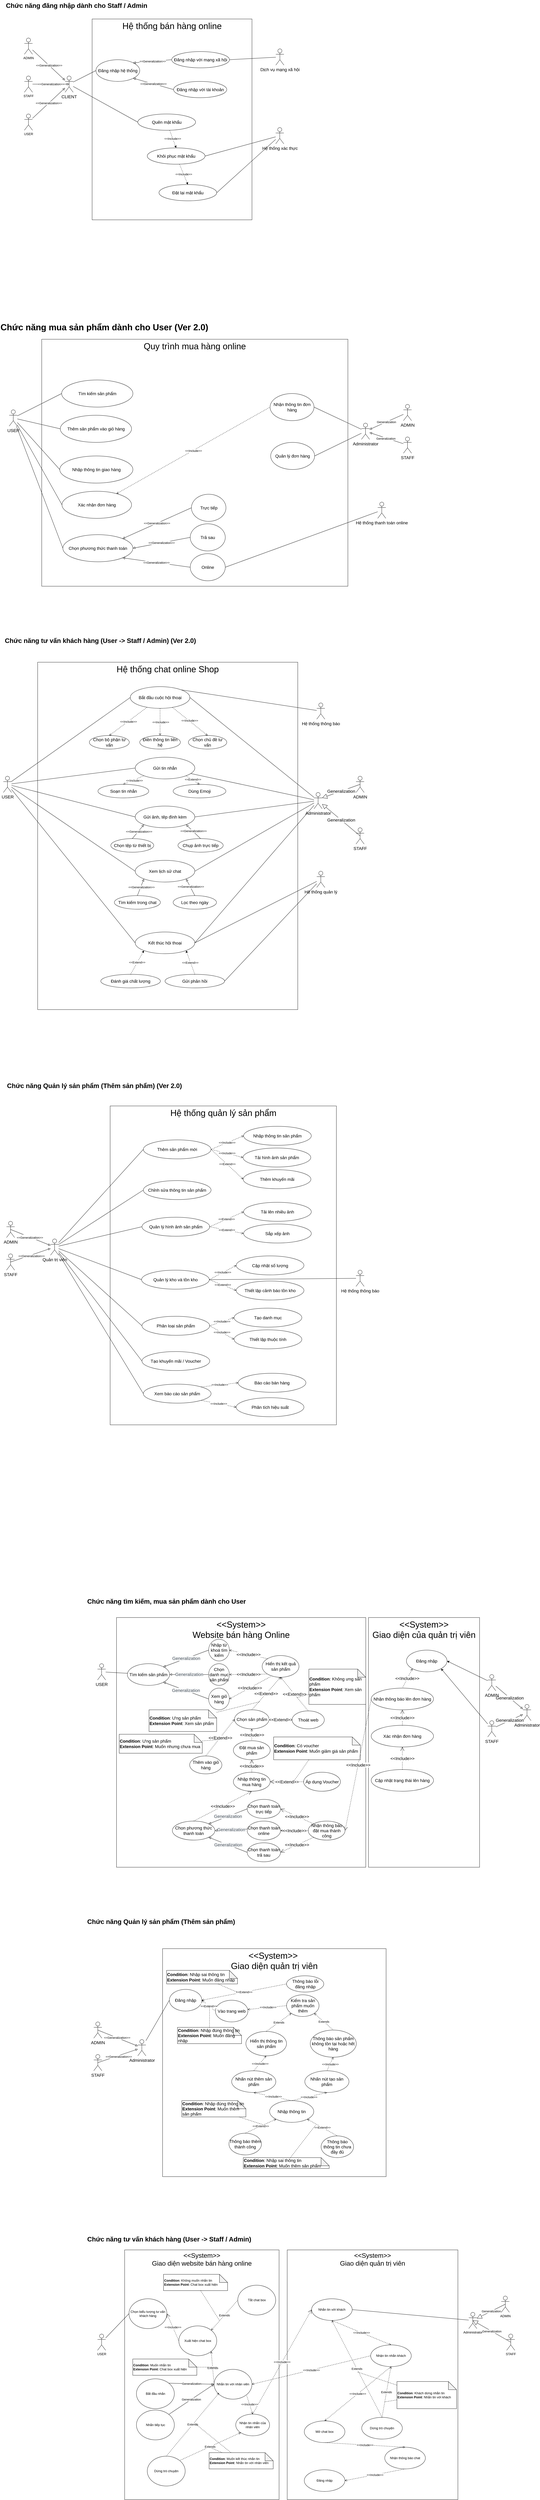 <mxfile version="26.2.13">
  <diagram name="Trang-1" id="uE7v1yjlajYzolNaUygS">
    <mxGraphModel dx="2055" dy="675" grid="1" gridSize="10" guides="1" tooltips="1" connect="1" arrows="1" fold="1" page="1" pageScale="1" pageWidth="827" pageHeight="1169" math="0" shadow="0">
      <root>
        <mxCell id="0" />
        <mxCell id="1" parent="0" />
        <mxCell id="40gP-C5BdJJxiwwBX5SZ-7" value="Hệ thống bán hàng online" style="rounded=0;whiteSpace=wrap;html=1;fontSize=32;verticalAlign=top;" parent="1" vertex="1">
          <mxGeometry x="-480" y="80" width="590" height="740" as="geometry" />
        </mxCell>
        <mxCell id="VqGRrNNe6HYwdRw5hrKL-136" value="&lt;span style=&quot;font-size: 32px;&quot;&gt;Hệ thống chat online Shop&lt;/span&gt;" style="rounded=0;whiteSpace=wrap;html=1;verticalAlign=top;fontSize=24;" parent="1" vertex="1">
          <mxGeometry x="-681" y="2450" width="960" height="1280" as="geometry" />
        </mxCell>
        <mxCell id="VqGRrNNe6HYwdRw5hrKL-226" style="edgeStyle=none;rounded=0;orthogonalLoop=1;jettySize=auto;html=1;endArrow=none;startFill=0;entryX=1;entryY=0;entryDx=0;entryDy=0;" parent="1" source="VqGRrNNe6HYwdRw5hrKL-225" target="VqGRrNNe6HYwdRw5hrKL-178" edge="1">
          <mxGeometry relative="1" as="geometry" />
        </mxCell>
        <mxCell id="VqGRrNNe6HYwdRw5hrKL-79" value="&lt;div&gt;&lt;span&gt;&lt;font style=&quot;font-size: 32px;&quot;&gt;Quy trình mua hàng online&lt;/font&gt;&lt;/span&gt;&lt;/div&gt;" style="rounded=0;whiteSpace=wrap;html=1;verticalAlign=top;fontSize=16;" parent="1" vertex="1">
          <mxGeometry x="-666" y="1260" width="1130" height="910" as="geometry" />
        </mxCell>
        <mxCell id="FYOFQFYo751wViRwcOWy-72" value="&lt;h1 style=&quot;margin-top: 0px;&quot;&gt;Chức năng đăng nhập dành cho Staff / Admin&lt;/h1&gt;" style="text;html=1;whiteSpace=wrap;overflow=hidden;rounded=0;" parent="1" vertex="1">
          <mxGeometry x="-800" y="10" width="540" height="40" as="geometry" />
        </mxCell>
        <mxCell id="VqGRrNNe6HYwdRw5hrKL-1" value="&lt;h1 style=&quot;margin-top: 0px;&quot;&gt;Chức năng mua sản phẩm dành cho User (Ver 2.0)&lt;/h1&gt;" style="text;html=1;whiteSpace=wrap;overflow=hidden;rounded=0;fontSize=16;" parent="1" vertex="1">
          <mxGeometry x="-820" y="1190" width="834" height="40" as="geometry" />
        </mxCell>
        <mxCell id="VqGRrNNe6HYwdRw5hrKL-85" style="edgeStyle=none;rounded=0;orthogonalLoop=1;jettySize=auto;html=1;entryX=0;entryY=0.5;entryDx=0;entryDy=0;endArrow=none;startFill=0;fontSize=16;" parent="1" source="VqGRrNNe6HYwdRw5hrKL-2" target="VqGRrNNe6HYwdRw5hrKL-80" edge="1">
          <mxGeometry relative="1" as="geometry" />
        </mxCell>
        <mxCell id="VqGRrNNe6HYwdRw5hrKL-89" style="edgeStyle=none;rounded=0;orthogonalLoop=1;jettySize=auto;html=1;entryX=0;entryY=0.5;entryDx=0;entryDy=0;endArrow=none;startFill=0;fontSize=16;" parent="1" source="VqGRrNNe6HYwdRw5hrKL-2" target="VqGRrNNe6HYwdRw5hrKL-90" edge="1">
          <mxGeometry relative="1" as="geometry">
            <mxPoint x="-616.0" y="1900" as="targetPoint" />
          </mxGeometry>
        </mxCell>
        <mxCell id="UxhFAPWxBj2Nk4Sea1cD-2" style="rounded=0;orthogonalLoop=1;jettySize=auto;html=1;entryX=0;entryY=0.5;entryDx=0;entryDy=0;endArrow=none;startFill=0;" parent="1" source="VqGRrNNe6HYwdRw5hrKL-2" target="VqGRrNNe6HYwdRw5hrKL-91" edge="1">
          <mxGeometry relative="1" as="geometry" />
        </mxCell>
        <mxCell id="UxhFAPWxBj2Nk4Sea1cD-3" style="edgeStyle=none;rounded=0;orthogonalLoop=1;jettySize=auto;html=1;entryX=0;entryY=0.5;entryDx=0;entryDy=0;endArrow=none;startFill=0;" parent="1" source="VqGRrNNe6HYwdRw5hrKL-2" target="VqGRrNNe6HYwdRw5hrKL-94" edge="1">
          <mxGeometry relative="1" as="geometry" />
        </mxCell>
        <mxCell id="VqGRrNNe6HYwdRw5hrKL-2" value="USER" style="shape=umlActor;verticalLabelPosition=bottom;verticalAlign=top;html=1;outlineConnect=0;fontSize=16;" parent="1" vertex="1">
          <mxGeometry x="-786" y="1520" width="30" height="60" as="geometry" />
        </mxCell>
        <mxCell id="VqGRrNNe6HYwdRw5hrKL-62" value="" style="edgeStyle=none;rounded=0;orthogonalLoop=1;jettySize=auto;html=1;endArrow=block;endFill=0;fontSize=16;" parent="1" source="VqGRrNNe6HYwdRw5hrKL-64" target="VqGRrNNe6HYwdRw5hrKL-65" edge="1">
          <mxGeometry relative="1" as="geometry" />
        </mxCell>
        <mxCell id="VqGRrNNe6HYwdRw5hrKL-63" value="Generalization" style="edgeLabel;html=1;align=center;verticalAlign=middle;resizable=0;points=[];fontSize=11;" parent="VqGRrNNe6HYwdRw5hrKL-62" vertex="1" connectable="0">
          <mxGeometry x="0.006" relative="1" as="geometry">
            <mxPoint as="offset" />
          </mxGeometry>
        </mxCell>
        <mxCell id="VqGRrNNe6HYwdRw5hrKL-64" value="ADMIN" style="shape=umlActor;verticalLabelPosition=bottom;verticalAlign=top;html=1;outlineConnect=0;fontSize=16;" parent="1" vertex="1">
          <mxGeometry x="669" y="1500" width="30" height="60" as="geometry" />
        </mxCell>
        <mxCell id="VqGRrNNe6HYwdRw5hrKL-115" style="edgeStyle=none;rounded=0;orthogonalLoop=1;jettySize=auto;html=1;entryX=1;entryY=0.5;entryDx=0;entryDy=0;endArrow=none;startFill=0;fontSize=16;" parent="1" source="VqGRrNNe6HYwdRw5hrKL-65" target="VqGRrNNe6HYwdRw5hrKL-112" edge="1">
          <mxGeometry relative="1" as="geometry" />
        </mxCell>
        <mxCell id="VqGRrNNe6HYwdRw5hrKL-116" style="edgeStyle=none;rounded=0;orthogonalLoop=1;jettySize=auto;html=1;entryX=1;entryY=0.5;entryDx=0;entryDy=0;endArrow=none;startFill=0;fontSize=16;" parent="1" source="VqGRrNNe6HYwdRw5hrKL-65" target="VqGRrNNe6HYwdRw5hrKL-113" edge="1">
          <mxGeometry relative="1" as="geometry" />
        </mxCell>
        <mxCell id="VqGRrNNe6HYwdRw5hrKL-65" value="Administrator" style="shape=umlActor;verticalLabelPosition=bottom;verticalAlign=top;html=1;outlineConnect=0;fontSize=16;" parent="1" vertex="1">
          <mxGeometry x="514" y="1569" width="30" height="60" as="geometry" />
        </mxCell>
        <mxCell id="VqGRrNNe6HYwdRw5hrKL-66" style="edgeStyle=none;rounded=0;orthogonalLoop=1;jettySize=auto;html=1;endArrow=block;endFill=0;fontSize=16;" parent="1" source="VqGRrNNe6HYwdRw5hrKL-69" target="VqGRrNNe6HYwdRw5hrKL-65" edge="1">
          <mxGeometry relative="1" as="geometry" />
        </mxCell>
        <mxCell id="VqGRrNNe6HYwdRw5hrKL-67" value="Generalization" style="edgeLabel;html=1;align=center;verticalAlign=middle;resizable=0;points=[];fontSize=11;" parent="VqGRrNNe6HYwdRw5hrKL-66" vertex="1" connectable="0">
          <mxGeometry x="0.035" y="2" relative="1" as="geometry">
            <mxPoint as="offset" />
          </mxGeometry>
        </mxCell>
        <mxCell id="VqGRrNNe6HYwdRw5hrKL-69" value="STAFF" style="shape=umlActor;verticalLabelPosition=bottom;verticalAlign=top;html=1;outlineConnect=0;fontSize=16;" parent="1" vertex="1">
          <mxGeometry x="669" y="1620" width="30" height="60" as="geometry" />
        </mxCell>
        <mxCell id="VqGRrNNe6HYwdRw5hrKL-80" value="Thêm sản phẩm vào giỏ hàng" style="ellipse;whiteSpace=wrap;html=1;fontSize=16;" parent="1" vertex="1">
          <mxGeometry x="-597.5" y="1540" width="263" height="100" as="geometry" />
        </mxCell>
        <mxCell id="VqGRrNNe6HYwdRw5hrKL-82" value="Tìm kiếm sản phẩm" style="ellipse;whiteSpace=wrap;html=1;fontSize=16;" parent="1" vertex="1">
          <mxGeometry x="-592.5" y="1410" width="263" height="100" as="geometry" />
        </mxCell>
        <mxCell id="VqGRrNNe6HYwdRw5hrKL-84" style="rounded=0;orthogonalLoop=1;jettySize=auto;html=1;entryX=0;entryY=0.5;entryDx=0;entryDy=0;endArrow=none;startFill=0;fontSize=16;" parent="1" source="VqGRrNNe6HYwdRw5hrKL-2" target="VqGRrNNe6HYwdRw5hrKL-82" edge="1">
          <mxGeometry relative="1" as="geometry" />
        </mxCell>
        <mxCell id="VqGRrNNe6HYwdRw5hrKL-90" value="Nhập thông tin giao hàng" style="ellipse;whiteSpace=wrap;html=1;fontSize=16;" parent="1" vertex="1">
          <mxGeometry x="-599.5" y="1690" width="270" height="100" as="geometry" />
        </mxCell>
        <mxCell id="VqGRrNNe6HYwdRw5hrKL-91" value="Chọn phương thức thanh toán" style="ellipse;whiteSpace=wrap;html=1;fontSize=16;" parent="1" vertex="1">
          <mxGeometry x="-588" y="1980" width="258.5" height="100" as="geometry" />
        </mxCell>
        <mxCell id="VqGRrNNe6HYwdRw5hrKL-123" style="edgeStyle=none;rounded=0;orthogonalLoop=1;jettySize=auto;html=1;entryX=0;entryY=0.5;entryDx=0;entryDy=0;endArrow=none;startFill=0;startArrow=open;dashed=1;fontSize=16;" parent="1" source="VqGRrNNe6HYwdRw5hrKL-94" target="VqGRrNNe6HYwdRw5hrKL-112" edge="1">
          <mxGeometry relative="1" as="geometry" />
        </mxCell>
        <mxCell id="VqGRrNNe6HYwdRw5hrKL-124" value="&amp;lt;&amp;lt;Include&amp;gt;&amp;gt;" style="edgeLabel;html=1;align=center;verticalAlign=middle;resizable=0;points=[];fontSize=11;" parent="VqGRrNNe6HYwdRw5hrKL-123" vertex="1" connectable="0">
          <mxGeometry x="0.0" y="-1" relative="1" as="geometry">
            <mxPoint as="offset" />
          </mxGeometry>
        </mxCell>
        <mxCell id="VqGRrNNe6HYwdRw5hrKL-94" value="Xác nhận đơn hàng" style="ellipse;whiteSpace=wrap;html=1;fontSize=16;" parent="1" vertex="1">
          <mxGeometry x="-591.25" y="1820" width="256.75" height="100" as="geometry" />
        </mxCell>
        <mxCell id="VqGRrNNe6HYwdRw5hrKL-95" value="Trực tiếp" style="ellipse;whiteSpace=wrap;html=1;fontSize=16;" parent="1" vertex="1">
          <mxGeometry x="-113.5" y="1831" width="127.5" height="100" as="geometry" />
        </mxCell>
        <mxCell id="VqGRrNNe6HYwdRw5hrKL-96" value="Trả sau" style="ellipse;whiteSpace=wrap;html=1;fontSize=16;" parent="1" vertex="1">
          <mxGeometry x="-118" y="1940" width="129.5" height="100" as="geometry" />
        </mxCell>
        <mxCell id="VqGRrNNe6HYwdRw5hrKL-101" value="&amp;lt;&amp;lt;Generalization&amp;gt;&amp;gt;" style="endArrow=none;endSize=16;endFill=0;html=1;rounded=0;exitX=1;exitY=0;exitDx=0;exitDy=0;entryX=0;entryY=0.5;entryDx=0;entryDy=0;startFill=0;startArrow=block;fontSize=11;" parent="1" source="VqGRrNNe6HYwdRw5hrKL-91" target="VqGRrNNe6HYwdRw5hrKL-95" edge="1">
          <mxGeometry width="160" relative="1" as="geometry">
            <mxPoint x="-76" y="2090" as="sourcePoint" />
            <mxPoint x="84" y="2090" as="targetPoint" />
          </mxGeometry>
        </mxCell>
        <mxCell id="VqGRrNNe6HYwdRw5hrKL-102" value="&amp;lt;&amp;lt;Generalization&amp;gt;&amp;gt;" style="endArrow=none;endSize=16;endFill=0;html=1;rounded=0;exitX=1;exitY=0.5;exitDx=0;exitDy=0;entryX=0;entryY=0.5;entryDx=0;entryDy=0;startArrow=block;startFill=0;fontSize=11;" parent="1" source="VqGRrNNe6HYwdRw5hrKL-91" target="VqGRrNNe6HYwdRw5hrKL-96" edge="1">
          <mxGeometry width="160" relative="1" as="geometry">
            <mxPoint x="-73" y="1880" as="sourcePoint" />
            <mxPoint x="-35" y="1770" as="targetPoint" />
          </mxGeometry>
        </mxCell>
        <mxCell id="VqGRrNNe6HYwdRw5hrKL-104" value="Online" style="ellipse;whiteSpace=wrap;html=1;fontSize=16;" parent="1" vertex="1">
          <mxGeometry x="-118" y="2050" width="129.5" height="100" as="geometry" />
        </mxCell>
        <mxCell id="VqGRrNNe6HYwdRw5hrKL-105" value="&amp;lt;&amp;lt;Generalization&amp;gt;&amp;gt;" style="endArrow=none;endSize=16;endFill=0;html=1;rounded=0;exitX=1;exitY=1;exitDx=0;exitDy=0;entryX=0;entryY=0.5;entryDx=0;entryDy=0;startArrow=block;startFill=0;fontSize=11;" parent="1" source="VqGRrNNe6HYwdRw5hrKL-91" target="VqGRrNNe6HYwdRw5hrKL-104" edge="1">
          <mxGeometry width="160" relative="1" as="geometry">
            <mxPoint x="-136" y="1920" as="sourcePoint" />
            <mxPoint x="-26" y="1950" as="targetPoint" />
          </mxGeometry>
        </mxCell>
        <mxCell id="VqGRrNNe6HYwdRw5hrKL-111" style="edgeStyle=none;rounded=0;orthogonalLoop=1;jettySize=auto;html=1;entryX=1;entryY=0.5;entryDx=0;entryDy=0;endArrow=none;startFill=0;fontSize=16;" parent="1" source="VqGRrNNe6HYwdRw5hrKL-109" target="VqGRrNNe6HYwdRw5hrKL-104" edge="1">
          <mxGeometry relative="1" as="geometry" />
        </mxCell>
        <mxCell id="VqGRrNNe6HYwdRw5hrKL-109" value="Hệ thống thanh toán online" style="shape=umlActor;verticalLabelPosition=bottom;verticalAlign=top;html=1;outlineConnect=0;fontSize=16;" parent="1" vertex="1">
          <mxGeometry x="574" y="1860" width="30" height="60" as="geometry" />
        </mxCell>
        <mxCell id="VqGRrNNe6HYwdRw5hrKL-112" value="Nhận thông tin đơn hàng" style="ellipse;whiteSpace=wrap;html=1;fontSize=16;" parent="1" vertex="1">
          <mxGeometry x="176.75" y="1460" width="162.25" height="100" as="geometry" />
        </mxCell>
        <mxCell id="VqGRrNNe6HYwdRw5hrKL-113" value="Quản lý đơn hàng" style="ellipse;whiteSpace=wrap;html=1;fontSize=16;" parent="1" vertex="1">
          <mxGeometry x="179" y="1640" width="162.25" height="100" as="geometry" />
        </mxCell>
        <mxCell id="VqGRrNNe6HYwdRw5hrKL-127" value="&lt;h1 style=&quot;margin-top: 0px;&quot;&gt;Chức năng tư vấn khách hàng (User -&amp;gt; Staff / Admin) (Ver 2.0)&lt;/h1&gt;" style="text;html=1;whiteSpace=wrap;overflow=hidden;rounded=0;" parent="1" vertex="1">
          <mxGeometry x="-804.25" y="2350" width="748.25" height="40" as="geometry" />
        </mxCell>
        <mxCell id="VqGRrNNe6HYwdRw5hrKL-183" style="edgeStyle=none;rounded=0;orthogonalLoop=1;jettySize=auto;html=1;entryX=0;entryY=0.5;entryDx=0;entryDy=0;endArrow=none;startFill=0;" parent="1" source="VqGRrNNe6HYwdRw5hrKL-128" target="VqGRrNNe6HYwdRw5hrKL-178" edge="1">
          <mxGeometry relative="1" as="geometry" />
        </mxCell>
        <mxCell id="VqGRrNNe6HYwdRw5hrKL-184" style="edgeStyle=none;rounded=0;orthogonalLoop=1;jettySize=auto;html=1;entryX=0;entryY=0.5;entryDx=0;entryDy=0;endArrow=none;startFill=0;" parent="1" source="VqGRrNNe6HYwdRw5hrKL-128" target="VqGRrNNe6HYwdRw5hrKL-179" edge="1">
          <mxGeometry relative="1" as="geometry" />
        </mxCell>
        <mxCell id="VqGRrNNe6HYwdRw5hrKL-185" style="edgeStyle=none;rounded=0;orthogonalLoop=1;jettySize=auto;html=1;entryX=0;entryY=0.5;entryDx=0;entryDy=0;endArrow=none;startFill=0;" parent="1" source="VqGRrNNe6HYwdRw5hrKL-128" target="VqGRrNNe6HYwdRw5hrKL-180" edge="1">
          <mxGeometry relative="1" as="geometry" />
        </mxCell>
        <mxCell id="VqGRrNNe6HYwdRw5hrKL-186" style="edgeStyle=none;rounded=0;orthogonalLoop=1;jettySize=auto;html=1;entryX=0;entryY=0.5;entryDx=0;entryDy=0;endArrow=none;startFill=0;" parent="1" source="VqGRrNNe6HYwdRw5hrKL-128" target="VqGRrNNe6HYwdRw5hrKL-181" edge="1">
          <mxGeometry relative="1" as="geometry" />
        </mxCell>
        <mxCell id="VqGRrNNe6HYwdRw5hrKL-187" style="edgeStyle=none;rounded=0;orthogonalLoop=1;jettySize=auto;html=1;entryX=0;entryY=0.5;entryDx=0;entryDy=0;endArrow=none;startFill=0;" parent="1" source="VqGRrNNe6HYwdRw5hrKL-128" target="VqGRrNNe6HYwdRw5hrKL-182" edge="1">
          <mxGeometry relative="1" as="geometry" />
        </mxCell>
        <mxCell id="VqGRrNNe6HYwdRw5hrKL-128" value="USER" style="shape=umlActor;verticalLabelPosition=bottom;verticalAlign=top;html=1;outlineConnect=0;fontSize=16;" parent="1" vertex="1">
          <mxGeometry x="-807.5" y="2870" width="30" height="60" as="geometry" />
        </mxCell>
        <mxCell id="VqGRrNNe6HYwdRw5hrKL-230" style="edgeStyle=none;rounded=0;orthogonalLoop=1;jettySize=auto;html=1;entryX=1;entryY=0.5;entryDx=0;entryDy=0;endArrow=none;startFill=0;" parent="1" source="VqGRrNNe6HYwdRw5hrKL-129" target="VqGRrNNe6HYwdRw5hrKL-178" edge="1">
          <mxGeometry relative="1" as="geometry" />
        </mxCell>
        <mxCell id="VqGRrNNe6HYwdRw5hrKL-231" style="edgeStyle=none;rounded=0;orthogonalLoop=1;jettySize=auto;html=1;endArrow=none;startFill=0;" parent="1" source="VqGRrNNe6HYwdRw5hrKL-129" target="VqGRrNNe6HYwdRw5hrKL-179" edge="1">
          <mxGeometry relative="1" as="geometry" />
        </mxCell>
        <mxCell id="VqGRrNNe6HYwdRw5hrKL-232" style="edgeStyle=none;rounded=0;orthogonalLoop=1;jettySize=auto;html=1;entryX=1;entryY=0.5;entryDx=0;entryDy=0;endArrow=none;startFill=0;" parent="1" source="VqGRrNNe6HYwdRw5hrKL-129" target="VqGRrNNe6HYwdRw5hrKL-180" edge="1">
          <mxGeometry relative="1" as="geometry" />
        </mxCell>
        <mxCell id="VqGRrNNe6HYwdRw5hrKL-233" style="edgeStyle=none;rounded=0;orthogonalLoop=1;jettySize=auto;html=1;entryX=1;entryY=0.5;entryDx=0;entryDy=0;endArrow=none;startFill=0;" parent="1" source="VqGRrNNe6HYwdRw5hrKL-129" target="VqGRrNNe6HYwdRw5hrKL-181" edge="1">
          <mxGeometry relative="1" as="geometry" />
        </mxCell>
        <mxCell id="VqGRrNNe6HYwdRw5hrKL-234" style="edgeStyle=none;rounded=0;orthogonalLoop=1;jettySize=auto;html=1;entryX=1;entryY=0.5;entryDx=0;entryDy=0;endArrow=none;startFill=0;" parent="1" source="VqGRrNNe6HYwdRw5hrKL-129" target="VqGRrNNe6HYwdRw5hrKL-182" edge="1">
          <mxGeometry relative="1" as="geometry" />
        </mxCell>
        <mxCell id="VqGRrNNe6HYwdRw5hrKL-129" value="Administrator" style="shape=umlActor;verticalLabelPosition=bottom;verticalAlign=top;html=1;outlineConnect=0;fontSize=16;" parent="1" vertex="1">
          <mxGeometry x="339" y="2930" width="30" height="60" as="geometry" />
        </mxCell>
        <mxCell id="VqGRrNNe6HYwdRw5hrKL-130" value="ADMIN" style="shape=umlActor;verticalLabelPosition=bottom;verticalAlign=top;html=1;outlineConnect=0;fontSize=16;" parent="1" vertex="1">
          <mxGeometry x="494" y="2870" width="30" height="60" as="geometry" />
        </mxCell>
        <mxCell id="VqGRrNNe6HYwdRw5hrKL-131" value="STAFF" style="shape=umlActor;verticalLabelPosition=bottom;verticalAlign=top;html=1;outlineConnect=0;fontSize=16;" parent="1" vertex="1">
          <mxGeometry x="494" y="3060" width="30" height="60" as="geometry" />
        </mxCell>
        <mxCell id="VqGRrNNe6HYwdRw5hrKL-132" value="Generalization" style="endArrow=block;endSize=16;endFill=0;html=1;rounded=0;exitX=0.5;exitY=0.5;exitDx=0;exitDy=0;exitPerimeter=0;fontSize=16;entryX=1;entryY=0.333;entryDx=0;entryDy=0;entryPerimeter=0;" parent="1" source="VqGRrNNe6HYwdRw5hrKL-130" target="VqGRrNNe6HYwdRw5hrKL-129" edge="1">
          <mxGeometry width="160" relative="1" as="geometry">
            <mxPoint x="324" y="2960" as="sourcePoint" />
            <mxPoint x="384" y="2960" as="targetPoint" />
          </mxGeometry>
        </mxCell>
        <mxCell id="VqGRrNNe6HYwdRw5hrKL-133" value="Generalization" style="endArrow=block;endSize=16;endFill=0;html=1;rounded=0;exitX=0.5;exitY=0.5;exitDx=0;exitDy=0;exitPerimeter=0;fontSize=16;" parent="1" source="VqGRrNNe6HYwdRw5hrKL-131" target="VqGRrNNe6HYwdRw5hrKL-129" edge="1">
          <mxGeometry width="160" relative="1" as="geometry">
            <mxPoint x="349" y="2900" as="sourcePoint" />
            <mxPoint x="534" y="2965" as="targetPoint" />
          </mxGeometry>
        </mxCell>
        <mxCell id="VqGRrNNe6HYwdRw5hrKL-191" style="edgeStyle=none;rounded=0;orthogonalLoop=1;jettySize=auto;html=1;entryX=0.5;entryY=0;entryDx=0;entryDy=0;dashed=1;endArrow=open;endFill=0;" parent="1" source="VqGRrNNe6HYwdRw5hrKL-178" target="VqGRrNNe6HYwdRw5hrKL-188" edge="1">
          <mxGeometry relative="1" as="geometry" />
        </mxCell>
        <mxCell id="VqGRrNNe6HYwdRw5hrKL-194" value="&amp;lt;&amp;lt;Include&amp;gt;&amp;gt;" style="edgeLabel;html=1;align=center;verticalAlign=middle;resizable=0;points=[];" parent="VqGRrNNe6HYwdRw5hrKL-191" vertex="1" connectable="0">
          <mxGeometry x="-0.005" y="1" relative="1" as="geometry">
            <mxPoint as="offset" />
          </mxGeometry>
        </mxCell>
        <mxCell id="VqGRrNNe6HYwdRw5hrKL-192" style="edgeStyle=none;rounded=0;orthogonalLoop=1;jettySize=auto;html=1;entryX=0.5;entryY=0;entryDx=0;entryDy=0;dashed=1;endArrow=open;endFill=0;" parent="1" source="VqGRrNNe6HYwdRw5hrKL-178" target="VqGRrNNe6HYwdRw5hrKL-189" edge="1">
          <mxGeometry relative="1" as="geometry" />
        </mxCell>
        <mxCell id="VqGRrNNe6HYwdRw5hrKL-195" value="&amp;lt;&amp;lt;Include&amp;gt;&amp;gt;" style="edgeLabel;html=1;align=center;verticalAlign=middle;resizable=0;points=[];" parent="VqGRrNNe6HYwdRw5hrKL-192" vertex="1" connectable="0">
          <mxGeometry x="0.006" y="2" relative="1" as="geometry">
            <mxPoint as="offset" />
          </mxGeometry>
        </mxCell>
        <mxCell id="VqGRrNNe6HYwdRw5hrKL-193" style="edgeStyle=none;rounded=0;orthogonalLoop=1;jettySize=auto;html=1;entryX=0.5;entryY=0;entryDx=0;entryDy=0;dashed=1;endArrow=open;endFill=0;" parent="1" source="VqGRrNNe6HYwdRw5hrKL-178" target="VqGRrNNe6HYwdRw5hrKL-190" edge="1">
          <mxGeometry relative="1" as="geometry" />
        </mxCell>
        <mxCell id="VqGRrNNe6HYwdRw5hrKL-196" value="&amp;lt;&amp;lt;Include&amp;gt;&amp;gt;" style="edgeLabel;html=1;align=center;verticalAlign=middle;resizable=0;points=[];" parent="VqGRrNNe6HYwdRw5hrKL-193" vertex="1" connectable="0">
          <mxGeometry x="-0.043" y="2" relative="1" as="geometry">
            <mxPoint as="offset" />
          </mxGeometry>
        </mxCell>
        <mxCell id="VqGRrNNe6HYwdRw5hrKL-178" value="Bắt đầu cuộc hội thoại" style="ellipse;whiteSpace=wrap;html=1;fontSize=16;" parent="1" vertex="1">
          <mxGeometry x="-339.25" y="2540" width="220" height="80" as="geometry" />
        </mxCell>
        <mxCell id="VqGRrNNe6HYwdRw5hrKL-179" value="Gửi tin nhắn" style="ellipse;whiteSpace=wrap;html=1;fontSize=16;" parent="1" vertex="1">
          <mxGeometry x="-321" y="2800" width="220" height="80" as="geometry" />
        </mxCell>
        <mxCell id="VqGRrNNe6HYwdRw5hrKL-180" value="Gửi ảnh, têp đính kèm" style="ellipse;whiteSpace=wrap;html=1;fontSize=16;" parent="1" vertex="1">
          <mxGeometry x="-321" y="2980" width="220" height="80" as="geometry" />
        </mxCell>
        <mxCell id="VqGRrNNe6HYwdRw5hrKL-181" value="Xem lịch sử chat" style="ellipse;whiteSpace=wrap;html=1;fontSize=16;" parent="1" vertex="1">
          <mxGeometry x="-321" y="3180" width="220" height="80" as="geometry" />
        </mxCell>
        <mxCell id="VqGRrNNe6HYwdRw5hrKL-182" value="Kết thúc hội thoại" style="ellipse;whiteSpace=wrap;html=1;fontSize=16;" parent="1" vertex="1">
          <mxGeometry x="-321" y="3444" width="220" height="80" as="geometry" />
        </mxCell>
        <mxCell id="VqGRrNNe6HYwdRw5hrKL-188" value="Chọn bộ phận tư vấn" style="ellipse;whiteSpace=wrap;html=1;fontSize=16;" parent="1" vertex="1">
          <mxGeometry x="-490.25" y="2720" width="147.5" height="50" as="geometry" />
        </mxCell>
        <mxCell id="VqGRrNNe6HYwdRw5hrKL-189" value="Điền thông tin liên hệ" style="ellipse;whiteSpace=wrap;html=1;fontSize=16;" parent="1" vertex="1">
          <mxGeometry x="-304.25" y="2720" width="150" height="50" as="geometry" />
        </mxCell>
        <mxCell id="VqGRrNNe6HYwdRw5hrKL-190" value="Chọn chủ đề tư vấn" style="ellipse;whiteSpace=wrap;html=1;fontSize=16;" parent="1" vertex="1">
          <mxGeometry x="-124.75" y="2720" width="141.75" height="50" as="geometry" />
        </mxCell>
        <mxCell id="VqGRrNNe6HYwdRw5hrKL-197" value="Soạn tin nhắn" style="ellipse;whiteSpace=wrap;html=1;fontSize=16;" parent="1" vertex="1">
          <mxGeometry x="-458.5" y="2900" width="187.5" height="50" as="geometry" />
        </mxCell>
        <mxCell id="VqGRrNNe6HYwdRw5hrKL-198" value="Dùng Emoji" style="ellipse;whiteSpace=wrap;html=1;fontSize=16;" parent="1" vertex="1">
          <mxGeometry x="-181" y="2900" width="194.75" height="50" as="geometry" />
        </mxCell>
        <mxCell id="VqGRrNNe6HYwdRw5hrKL-199" style="edgeStyle=none;rounded=0;orthogonalLoop=1;jettySize=auto;html=1;entryX=0.5;entryY=0;entryDx=0;entryDy=0;dashed=1;exitX=0;exitY=1;exitDx=0;exitDy=0;endArrow=open;endFill=0;" parent="1" source="VqGRrNNe6HYwdRw5hrKL-179" target="VqGRrNNe6HYwdRw5hrKL-197" edge="1">
          <mxGeometry relative="1" as="geometry">
            <mxPoint x="-345" y="2689" as="sourcePoint" />
            <mxPoint x="-218" y="2715" as="targetPoint" />
          </mxGeometry>
        </mxCell>
        <mxCell id="VqGRrNNe6HYwdRw5hrKL-200" value="&amp;lt;&amp;lt;Include&amp;gt;&amp;gt;" style="edgeLabel;html=1;align=center;verticalAlign=middle;resizable=0;points=[];" parent="VqGRrNNe6HYwdRw5hrKL-199" vertex="1" connectable="0">
          <mxGeometry x="-0.043" y="2" relative="1" as="geometry">
            <mxPoint as="offset" />
          </mxGeometry>
        </mxCell>
        <mxCell id="VqGRrNNe6HYwdRw5hrKL-201" style="edgeStyle=none;rounded=0;orthogonalLoop=1;jettySize=auto;html=1;entryX=0.5;entryY=0;entryDx=0;entryDy=0;dashed=1;exitX=1;exitY=1;exitDx=0;exitDy=0;endArrow=open;endFill=0;" parent="1" source="VqGRrNNe6HYwdRw5hrKL-179" target="VqGRrNNe6HYwdRw5hrKL-198" edge="1">
          <mxGeometry relative="1" as="geometry">
            <mxPoint x="-323" y="2830" as="sourcePoint" />
            <mxPoint x="-218" y="2795" as="targetPoint" />
          </mxGeometry>
        </mxCell>
        <mxCell id="VqGRrNNe6HYwdRw5hrKL-202" value="&amp;lt;&amp;lt;Extend&amp;gt;&amp;gt;" style="edgeLabel;html=1;align=center;verticalAlign=middle;resizable=0;points=[];" parent="VqGRrNNe6HYwdRw5hrKL-201" vertex="1" connectable="0">
          <mxGeometry x="-0.043" y="2" relative="1" as="geometry">
            <mxPoint as="offset" />
          </mxGeometry>
        </mxCell>
        <mxCell id="VqGRrNNe6HYwdRw5hrKL-204" value="Chọn tệp từ thiết bị" style="ellipse;whiteSpace=wrap;html=1;fontSize=16;" parent="1" vertex="1">
          <mxGeometry x="-411" y="3100" width="158.5" height="50" as="geometry" />
        </mxCell>
        <mxCell id="VqGRrNNe6HYwdRw5hrKL-206" value="Chụp ảnh trực tiếp" style="ellipse;whiteSpace=wrap;html=1;fontSize=16;" parent="1" vertex="1">
          <mxGeometry x="-163.25" y="3100" width="167" height="50" as="geometry" />
        </mxCell>
        <mxCell id="VqGRrNNe6HYwdRw5hrKL-207" style="edgeStyle=none;rounded=0;orthogonalLoop=1;jettySize=auto;html=1;entryX=0.5;entryY=0;entryDx=0;entryDy=0;exitX=0;exitY=1;exitDx=0;exitDy=0;endArrow=none;startFill=0;startArrow=block;" parent="1" source="VqGRrNNe6HYwdRw5hrKL-180" target="VqGRrNNe6HYwdRw5hrKL-204" edge="1">
          <mxGeometry relative="1" as="geometry">
            <mxPoint x="-323" y="2830" as="sourcePoint" />
            <mxPoint x="-218" y="2795" as="targetPoint" />
          </mxGeometry>
        </mxCell>
        <mxCell id="VqGRrNNe6HYwdRw5hrKL-208" value="&amp;lt;&amp;lt;Generalization&amp;gt;&amp;gt;" style="edgeLabel;html=1;align=center;verticalAlign=middle;resizable=0;points=[];" parent="VqGRrNNe6HYwdRw5hrKL-207" vertex="1" connectable="0">
          <mxGeometry x="-0.043" y="2" relative="1" as="geometry">
            <mxPoint as="offset" />
          </mxGeometry>
        </mxCell>
        <mxCell id="VqGRrNNe6HYwdRw5hrKL-209" style="edgeStyle=none;rounded=0;orthogonalLoop=1;jettySize=auto;html=1;entryX=0.5;entryY=0;entryDx=0;entryDy=0;exitX=1;exitY=1;exitDx=0;exitDy=0;endArrow=none;startFill=0;startArrow=block;" parent="1" source="VqGRrNNe6HYwdRw5hrKL-180" target="VqGRrNNe6HYwdRw5hrKL-206" edge="1">
          <mxGeometry relative="1" as="geometry">
            <mxPoint x="-321" y="2980" as="sourcePoint" />
            <mxPoint x="-229" y="2945" as="targetPoint" />
          </mxGeometry>
        </mxCell>
        <mxCell id="VqGRrNNe6HYwdRw5hrKL-210" value="&amp;lt;&amp;lt;Generalization&amp;gt;&amp;gt;" style="edgeLabel;html=1;align=center;verticalAlign=middle;resizable=0;points=[];" parent="VqGRrNNe6HYwdRw5hrKL-209" vertex="1" connectable="0">
          <mxGeometry x="-0.043" y="2" relative="1" as="geometry">
            <mxPoint as="offset" />
          </mxGeometry>
        </mxCell>
        <mxCell id="VqGRrNNe6HYwdRw5hrKL-212" value="Tìm kiếm trong chat" style="ellipse;whiteSpace=wrap;html=1;fontSize=16;" parent="1" vertex="1">
          <mxGeometry x="-398" y="3310" width="170" height="50" as="geometry" />
        </mxCell>
        <mxCell id="VqGRrNNe6HYwdRw5hrKL-213" value="Lọc theo ngày" style="ellipse;whiteSpace=wrap;html=1;fontSize=16;" parent="1" vertex="1">
          <mxGeometry x="-181" y="3310" width="160" height="50" as="geometry" />
        </mxCell>
        <mxCell id="VqGRrNNe6HYwdRw5hrKL-214" style="edgeStyle=none;rounded=0;orthogonalLoop=1;jettySize=auto;html=1;entryX=0.5;entryY=0;entryDx=0;entryDy=0;exitX=0;exitY=1;exitDx=0;exitDy=0;endArrow=none;startFill=0;startArrow=block;" parent="1" source="VqGRrNNe6HYwdRw5hrKL-181" target="VqGRrNNe6HYwdRw5hrKL-212" edge="1">
          <mxGeometry relative="1" as="geometry">
            <mxPoint x="-353" y="2952" as="sourcePoint" />
            <mxPoint x="-231" y="2925" as="targetPoint" />
          </mxGeometry>
        </mxCell>
        <mxCell id="VqGRrNNe6HYwdRw5hrKL-215" value="&amp;lt;&amp;lt;Generalization&amp;gt;&amp;gt;" style="edgeLabel;html=1;align=center;verticalAlign=middle;resizable=0;points=[];" parent="VqGRrNNe6HYwdRw5hrKL-214" vertex="1" connectable="0">
          <mxGeometry x="-0.043" y="2" relative="1" as="geometry">
            <mxPoint as="offset" />
          </mxGeometry>
        </mxCell>
        <mxCell id="VqGRrNNe6HYwdRw5hrKL-216" style="edgeStyle=none;rounded=0;orthogonalLoop=1;jettySize=auto;html=1;entryX=0.5;entryY=0;entryDx=0;entryDy=0;exitX=1;exitY=1;exitDx=0;exitDy=0;endArrow=none;startFill=0;startArrow=block;" parent="1" source="VqGRrNNe6HYwdRw5hrKL-181" target="VqGRrNNe6HYwdRw5hrKL-213" edge="1">
          <mxGeometry relative="1" as="geometry">
            <mxPoint x="-356" y="3112" as="sourcePoint" />
            <mxPoint x="-246" y="3115" as="targetPoint" />
          </mxGeometry>
        </mxCell>
        <mxCell id="VqGRrNNe6HYwdRw5hrKL-217" value="&amp;lt;&amp;lt;Generalization&amp;gt;&amp;gt;" style="edgeLabel;html=1;align=center;verticalAlign=middle;resizable=0;points=[];" parent="VqGRrNNe6HYwdRw5hrKL-216" vertex="1" connectable="0">
          <mxGeometry x="-0.043" y="2" relative="1" as="geometry">
            <mxPoint as="offset" />
          </mxGeometry>
        </mxCell>
        <mxCell id="VqGRrNNe6HYwdRw5hrKL-218" value="Đánh giá chất lượng" style="ellipse;whiteSpace=wrap;html=1;fontSize=16;" parent="1" vertex="1">
          <mxGeometry x="-448" y="3600" width="220" height="50" as="geometry" />
        </mxCell>
        <mxCell id="VqGRrNNe6HYwdRw5hrKL-219" value="Gửi phản hồi" style="ellipse;whiteSpace=wrap;html=1;fontSize=16;" parent="1" vertex="1">
          <mxGeometry x="-211" y="3600" width="220" height="50" as="geometry" />
        </mxCell>
        <mxCell id="VqGRrNNe6HYwdRw5hrKL-220" style="edgeStyle=none;rounded=0;orthogonalLoop=1;jettySize=auto;html=1;entryX=0;entryY=1;entryDx=0;entryDy=0;dashed=1;exitX=0.5;exitY=0;exitDx=0;exitDy=0;" parent="1" source="VqGRrNNe6HYwdRw5hrKL-218" target="VqGRrNNe6HYwdRw5hrKL-182" edge="1">
          <mxGeometry relative="1" as="geometry">
            <mxPoint x="-360" y="2643" as="sourcePoint" />
            <mxPoint x="-218" y="2595" as="targetPoint" />
          </mxGeometry>
        </mxCell>
        <mxCell id="VqGRrNNe6HYwdRw5hrKL-221" value="&amp;lt;&amp;lt;Extend&amp;gt;&amp;gt;" style="edgeLabel;html=1;align=center;verticalAlign=middle;resizable=0;points=[];" parent="VqGRrNNe6HYwdRw5hrKL-220" vertex="1" connectable="0">
          <mxGeometry x="-0.005" y="1" relative="1" as="geometry">
            <mxPoint as="offset" />
          </mxGeometry>
        </mxCell>
        <mxCell id="VqGRrNNe6HYwdRw5hrKL-222" style="edgeStyle=none;rounded=0;orthogonalLoop=1;jettySize=auto;html=1;entryX=1;entryY=1;entryDx=0;entryDy=0;dashed=1;exitX=0.5;exitY=0;exitDx=0;exitDy=0;" parent="1" source="VqGRrNNe6HYwdRw5hrKL-219" target="VqGRrNNe6HYwdRw5hrKL-182" edge="1">
          <mxGeometry relative="1" as="geometry">
            <mxPoint x="-246" y="3255" as="sourcePoint" />
            <mxPoint x="-323" y="3280" as="targetPoint" />
          </mxGeometry>
        </mxCell>
        <mxCell id="VqGRrNNe6HYwdRw5hrKL-223" value="&amp;lt;&amp;lt;Extend&amp;gt;&amp;gt;" style="edgeLabel;html=1;align=center;verticalAlign=middle;resizable=0;points=[];" parent="VqGRrNNe6HYwdRw5hrKL-222" vertex="1" connectable="0">
          <mxGeometry x="-0.005" y="1" relative="1" as="geometry">
            <mxPoint as="offset" />
          </mxGeometry>
        </mxCell>
        <mxCell id="VqGRrNNe6HYwdRw5hrKL-225" value="Hệ thống thông báo" style="shape=umlActor;verticalLabelPosition=bottom;verticalAlign=top;html=1;outlineConnect=0;fontSize=16;" parent="1" vertex="1">
          <mxGeometry x="349" y="2600" width="30" height="60" as="geometry" />
        </mxCell>
        <mxCell id="VqGRrNNe6HYwdRw5hrKL-228" style="edgeStyle=none;rounded=0;orthogonalLoop=1;jettySize=auto;html=1;entryX=1;entryY=0.5;entryDx=0;entryDy=0;endArrow=none;startFill=0;" parent="1" source="VqGRrNNe6HYwdRw5hrKL-227" target="VqGRrNNe6HYwdRw5hrKL-219" edge="1">
          <mxGeometry relative="1" as="geometry" />
        </mxCell>
        <mxCell id="VqGRrNNe6HYwdRw5hrKL-229" style="edgeStyle=none;rounded=0;orthogonalLoop=1;jettySize=auto;html=1;entryX=1;entryY=0.5;entryDx=0;entryDy=0;endArrow=none;startFill=0;" parent="1" source="VqGRrNNe6HYwdRw5hrKL-227" target="VqGRrNNe6HYwdRw5hrKL-182" edge="1">
          <mxGeometry relative="1" as="geometry" />
        </mxCell>
        <mxCell id="VqGRrNNe6HYwdRw5hrKL-227" value="Hệ thống quản lý" style="shape=umlActor;verticalLabelPosition=bottom;verticalAlign=top;html=1;outlineConnect=0;fontSize=16;" parent="1" vertex="1">
          <mxGeometry x="349" y="3220" width="30" height="60" as="geometry" />
        </mxCell>
        <mxCell id="VqGRrNNe6HYwdRw5hrKL-281" value="&lt;h1 style=&quot;margin-top: 0px;&quot;&gt;Chức năng Quản lý sản phẩm (Thêm sản phẩm) (Ver 2.0)&lt;/h1&gt;" style="text;html=1;whiteSpace=wrap;overflow=hidden;rounded=0;" parent="1" vertex="1">
          <mxGeometry x="-796" y="3990" width="730" height="40" as="geometry" />
        </mxCell>
        <mxCell id="VqGRrNNe6HYwdRw5hrKL-282" value="&lt;span style=&quot;font-size: 32px;&quot;&gt;Hệ thống quản lý sản phẩm&lt;/span&gt;" style="rounded=0;whiteSpace=wrap;html=1;verticalAlign=top;fontSize=16;" parent="1" vertex="1">
          <mxGeometry x="-413.5" y="4085" width="835" height="1175" as="geometry" />
        </mxCell>
        <mxCell id="VqGRrNNe6HYwdRw5hrKL-347" style="edgeStyle=none;rounded=0;orthogonalLoop=1;jettySize=auto;html=1;entryX=0;entryY=0.5;entryDx=0;entryDy=0;endArrow=none;startFill=0;" parent="1" source="VqGRrNNe6HYwdRw5hrKL-319" target="VqGRrNNe6HYwdRw5hrKL-329" edge="1">
          <mxGeometry relative="1" as="geometry" />
        </mxCell>
        <mxCell id="VqGRrNNe6HYwdRw5hrKL-348" style="edgeStyle=none;rounded=0;orthogonalLoop=1;jettySize=auto;html=1;entryX=0;entryY=0.5;entryDx=0;entryDy=0;endArrow=none;startFill=0;" parent="1" source="VqGRrNNe6HYwdRw5hrKL-319" target="VqGRrNNe6HYwdRw5hrKL-333" edge="1">
          <mxGeometry relative="1" as="geometry" />
        </mxCell>
        <mxCell id="VqGRrNNe6HYwdRw5hrKL-349" style="edgeStyle=none;rounded=0;orthogonalLoop=1;jettySize=auto;html=1;entryX=0;entryY=0.5;entryDx=0;entryDy=0;endArrow=none;startFill=0;" parent="1" source="VqGRrNNe6HYwdRw5hrKL-319" target="VqGRrNNe6HYwdRw5hrKL-330" edge="1">
          <mxGeometry relative="1" as="geometry" />
        </mxCell>
        <mxCell id="VqGRrNNe6HYwdRw5hrKL-364" style="edgeStyle=none;rounded=0;orthogonalLoop=1;jettySize=auto;html=1;entryX=0;entryY=0.5;entryDx=0;entryDy=0;endArrow=none;startFill=0;" parent="1" source="VqGRrNNe6HYwdRw5hrKL-319" target="VqGRrNNe6HYwdRw5hrKL-327" edge="1">
          <mxGeometry relative="1" as="geometry" />
        </mxCell>
        <mxCell id="VqGRrNNe6HYwdRw5hrKL-365" style="edgeStyle=none;rounded=0;orthogonalLoop=1;jettySize=auto;html=1;entryX=0;entryY=0.5;entryDx=0;entryDy=0;endArrow=none;startFill=0;" parent="1" source="VqGRrNNe6HYwdRw5hrKL-319" target="VqGRrNNe6HYwdRw5hrKL-331" edge="1">
          <mxGeometry relative="1" as="geometry" />
        </mxCell>
        <mxCell id="VqGRrNNe6HYwdRw5hrKL-366" style="edgeStyle=none;rounded=0;orthogonalLoop=1;jettySize=auto;html=1;entryX=0;entryY=0.5;entryDx=0;entryDy=0;endArrow=none;startFill=0;" parent="1" source="VqGRrNNe6HYwdRw5hrKL-319" target="VqGRrNNe6HYwdRw5hrKL-332" edge="1">
          <mxGeometry relative="1" as="geometry" />
        </mxCell>
        <mxCell id="VqGRrNNe6HYwdRw5hrKL-367" style="edgeStyle=none;rounded=0;orthogonalLoop=1;jettySize=auto;html=1;entryX=0;entryY=0.5;entryDx=0;entryDy=0;endArrow=none;startFill=0;" parent="1" source="VqGRrNNe6HYwdRw5hrKL-319" target="VqGRrNNe6HYwdRw5hrKL-334" edge="1">
          <mxGeometry relative="1" as="geometry" />
        </mxCell>
        <mxCell id="VqGRrNNe6HYwdRw5hrKL-319" value="Quản trị viên" style="shape=umlActor;verticalLabelPosition=bottom;verticalAlign=top;html=1;outlineConnect=0;fontSize=16;" parent="1" vertex="1">
          <mxGeometry x="-633.5" y="4575" width="30" height="60" as="geometry" />
        </mxCell>
        <mxCell id="VqGRrNNe6HYwdRw5hrKL-320" value="" style="edgeStyle=none;rounded=0;orthogonalLoop=1;jettySize=auto;html=1;endArrow=block;endFill=0;exitX=0.5;exitY=0.5;exitDx=0;exitDy=0;exitPerimeter=0;fontSize=16;" parent="1" source="VqGRrNNe6HYwdRw5hrKL-324" target="VqGRrNNe6HYwdRw5hrKL-319" edge="1">
          <mxGeometry relative="1" as="geometry">
            <mxPoint x="-767" y="4527.798" as="sourcePoint" />
          </mxGeometry>
        </mxCell>
        <mxCell id="VqGRrNNe6HYwdRw5hrKL-321" value="&lt;font style=&quot;font-size: 11px;&quot;&gt;&amp;lt;&amp;lt;Generalization&amp;gt;&amp;gt;&lt;/font&gt;" style="edgeLabel;html=1;align=center;verticalAlign=middle;resizable=0;points=[];fontSize=16;" parent="VqGRrNNe6HYwdRw5hrKL-320" vertex="1" connectable="0">
          <mxGeometry x="-0.052" relative="1" as="geometry">
            <mxPoint x="1" as="offset" />
          </mxGeometry>
        </mxCell>
        <mxCell id="VqGRrNNe6HYwdRw5hrKL-322" style="edgeStyle=none;rounded=0;orthogonalLoop=1;jettySize=auto;html=1;endArrow=block;endFill=0;exitX=0.5;exitY=0.5;exitDx=0;exitDy=0;exitPerimeter=0;fontSize=16;" parent="1" source="VqGRrNNe6HYwdRw5hrKL-325" target="VqGRrNNe6HYwdRw5hrKL-319" edge="1">
          <mxGeometry relative="1" as="geometry">
            <mxPoint x="-767" y="4664.037" as="sourcePoint" />
          </mxGeometry>
        </mxCell>
        <mxCell id="VqGRrNNe6HYwdRw5hrKL-323" value="&amp;lt;&amp;lt;Generalization&amp;gt;&amp;gt;" style="edgeLabel;html=1;align=center;verticalAlign=middle;resizable=0;points=[];fontSize=11;" parent="VqGRrNNe6HYwdRw5hrKL-322" vertex="1" connectable="0">
          <mxGeometry x="0.022" relative="1" as="geometry">
            <mxPoint x="1" y="3" as="offset" />
          </mxGeometry>
        </mxCell>
        <mxCell id="VqGRrNNe6HYwdRw5hrKL-324" value="ADMIN" style="shape=umlActor;verticalLabelPosition=bottom;verticalAlign=top;html=1;fontSize=16;" parent="1" vertex="1">
          <mxGeometry x="-796" y="4510" width="30" height="60" as="geometry" />
        </mxCell>
        <mxCell id="VqGRrNNe6HYwdRw5hrKL-325" value="STAFF" style="shape=umlActor;verticalLabelPosition=bottom;verticalAlign=top;html=1;fontSize=16;" parent="1" vertex="1">
          <mxGeometry x="-796" y="4630" width="30" height="60" as="geometry" />
        </mxCell>
        <mxCell id="VqGRrNNe6HYwdRw5hrKL-327" value="&lt;font style=&quot;font-size: 16px;&quot;&gt;Quản lý kho và tồn kho&lt;/font&gt;" style="ellipse;whiteSpace=wrap;html=1;" parent="1" vertex="1">
          <mxGeometry x="-297.5" y="4690" width="250" height="70" as="geometry" />
        </mxCell>
        <mxCell id="VqGRrNNe6HYwdRw5hrKL-329" value="&lt;font style=&quot;font-size: 16px;&quot;&gt;Thêm sản phẩm mới&lt;/font&gt;" style="ellipse;whiteSpace=wrap;html=1;" parent="1" vertex="1">
          <mxGeometry x="-291" y="4210" width="250" height="70" as="geometry" />
        </mxCell>
        <mxCell id="VqGRrNNe6HYwdRw5hrKL-330" value="&lt;font style=&quot;font-size: 16px;&quot;&gt;Quản lý hình ảnh sản phẩm&lt;/font&gt;" style="ellipse;whiteSpace=wrap;html=1;" parent="1" vertex="1">
          <mxGeometry x="-296" y="4495" width="250" height="70" as="geometry" />
        </mxCell>
        <mxCell id="VqGRrNNe6HYwdRw5hrKL-331" value="&lt;font style=&quot;font-size: 16px;&quot;&gt;Phân loại sản phẩm&lt;/font&gt;" style="ellipse;whiteSpace=wrap;html=1;" parent="1" vertex="1">
          <mxGeometry x="-296" y="4860" width="250" height="70" as="geometry" />
        </mxCell>
        <mxCell id="VqGRrNNe6HYwdRw5hrKL-332" value="&lt;font style=&quot;font-size: 16px;&quot;&gt;Tạo khuyến mãi / Voucher&lt;/font&gt;" style="ellipse;whiteSpace=wrap;html=1;" parent="1" vertex="1">
          <mxGeometry x="-296" y="4990" width="250" height="70" as="geometry" />
        </mxCell>
        <mxCell id="VqGRrNNe6HYwdRw5hrKL-333" value="&lt;font style=&quot;font-size: 16px;&quot;&gt;Chỉnh sửa thông tin sản phẩm&lt;/font&gt;" style="ellipse;whiteSpace=wrap;html=1;" parent="1" vertex="1">
          <mxGeometry x="-291" y="4360" width="250" height="70" as="geometry" />
        </mxCell>
        <mxCell id="VqGRrNNe6HYwdRw5hrKL-334" value="&lt;font style=&quot;font-size: 16px;&quot;&gt;Xem báo cáo sản phẩm&lt;/font&gt;" style="ellipse;whiteSpace=wrap;html=1;" parent="1" vertex="1">
          <mxGeometry x="-291" y="5110" width="250" height="70" as="geometry" />
        </mxCell>
        <mxCell id="VqGRrNNe6HYwdRw5hrKL-335" value="&lt;font style=&quot;font-size: 16px;&quot;&gt;Nhập thông tin sản phẩm&lt;/font&gt;" style="ellipse;whiteSpace=wrap;html=1;" parent="1" vertex="1">
          <mxGeometry x="79" y="4160" width="250" height="70" as="geometry" />
        </mxCell>
        <mxCell id="VqGRrNNe6HYwdRw5hrKL-336" value="&lt;span style=&quot;font-size: 16px;&quot;&gt;Tải hình ảnh sản phẩm&lt;/span&gt;" style="ellipse;whiteSpace=wrap;html=1;" parent="1" vertex="1">
          <mxGeometry x="77" y="4240" width="250" height="70" as="geometry" />
        </mxCell>
        <mxCell id="VqGRrNNe6HYwdRw5hrKL-337" value="&lt;span style=&quot;font-size: 16px;&quot;&gt;Thêm khuyến mãi&lt;/span&gt;" style="ellipse;whiteSpace=wrap;html=1;" parent="1" vertex="1">
          <mxGeometry x="77.5" y="4320" width="250" height="70" as="geometry" />
        </mxCell>
        <mxCell id="VqGRrNNe6HYwdRw5hrKL-341" style="edgeStyle=none;rounded=0;orthogonalLoop=1;jettySize=auto;html=1;entryX=0;entryY=0.5;entryDx=0;entryDy=0;dashed=1;endArrow=open;endFill=0;exitX=1;exitY=0.5;exitDx=0;exitDy=0;" parent="1" source="VqGRrNNe6HYwdRw5hrKL-329" target="VqGRrNNe6HYwdRw5hrKL-335" edge="1">
          <mxGeometry relative="1" as="geometry">
            <mxPoint x="60.75" y="4276" as="sourcePoint" />
            <mxPoint x="-78.25" y="4380" as="targetPoint" />
          </mxGeometry>
        </mxCell>
        <mxCell id="VqGRrNNe6HYwdRw5hrKL-342" value="&amp;lt;&amp;lt;Include&amp;gt;&amp;gt;" style="edgeLabel;html=1;align=center;verticalAlign=middle;resizable=0;points=[];" parent="VqGRrNNe6HYwdRw5hrKL-341" vertex="1" connectable="0">
          <mxGeometry x="-0.005" y="1" relative="1" as="geometry">
            <mxPoint as="offset" />
          </mxGeometry>
        </mxCell>
        <mxCell id="VqGRrNNe6HYwdRw5hrKL-343" style="edgeStyle=none;rounded=0;orthogonalLoop=1;jettySize=auto;html=1;entryX=0;entryY=0.5;entryDx=0;entryDy=0;dashed=1;endArrow=open;endFill=0;exitX=1;exitY=0.5;exitDx=0;exitDy=0;" parent="1" source="VqGRrNNe6HYwdRw5hrKL-329" target="VqGRrNNe6HYwdRw5hrKL-336" edge="1">
          <mxGeometry relative="1" as="geometry">
            <mxPoint x="-31" y="4255" as="sourcePoint" />
            <mxPoint x="89" y="4205" as="targetPoint" />
          </mxGeometry>
        </mxCell>
        <mxCell id="VqGRrNNe6HYwdRw5hrKL-344" value="&amp;lt;&amp;lt;Include&amp;gt;&amp;gt;" style="edgeLabel;html=1;align=center;verticalAlign=middle;resizable=0;points=[];" parent="VqGRrNNe6HYwdRw5hrKL-343" vertex="1" connectable="0">
          <mxGeometry x="-0.005" y="1" relative="1" as="geometry">
            <mxPoint as="offset" />
          </mxGeometry>
        </mxCell>
        <mxCell id="VqGRrNNe6HYwdRw5hrKL-345" style="edgeStyle=none;rounded=0;orthogonalLoop=1;jettySize=auto;html=1;entryX=0;entryY=0.5;entryDx=0;entryDy=0;dashed=1;endArrow=open;endFill=0;exitX=1;exitY=0.5;exitDx=0;exitDy=0;" parent="1" source="VqGRrNNe6HYwdRw5hrKL-329" target="VqGRrNNe6HYwdRw5hrKL-337" edge="1">
          <mxGeometry relative="1" as="geometry">
            <mxPoint x="-31" y="4255" as="sourcePoint" />
            <mxPoint x="87" y="4285" as="targetPoint" />
          </mxGeometry>
        </mxCell>
        <mxCell id="VqGRrNNe6HYwdRw5hrKL-346" value="&amp;lt;&amp;lt;Extend&amp;gt;&amp;gt;" style="edgeLabel;html=1;align=center;verticalAlign=middle;resizable=0;points=[];" parent="VqGRrNNe6HYwdRw5hrKL-345" vertex="1" connectable="0">
          <mxGeometry x="-0.005" y="1" relative="1" as="geometry">
            <mxPoint as="offset" />
          </mxGeometry>
        </mxCell>
        <mxCell id="VqGRrNNe6HYwdRw5hrKL-350" value="&lt;span style=&quot;font-size: 16px;&quot;&gt;Tải lên nhiều ảnh&lt;/span&gt;" style="ellipse;whiteSpace=wrap;html=1;" parent="1" vertex="1">
          <mxGeometry x="79" y="4440" width="250" height="70" as="geometry" />
        </mxCell>
        <mxCell id="VqGRrNNe6HYwdRw5hrKL-351" value="&lt;span style=&quot;font-size: 16px;&quot;&gt;Sắp xếp ảnh&lt;/span&gt;" style="ellipse;whiteSpace=wrap;html=1;" parent="1" vertex="1">
          <mxGeometry x="79" y="4520" width="250" height="70" as="geometry" />
        </mxCell>
        <mxCell id="VqGRrNNe6HYwdRw5hrKL-352" style="edgeStyle=none;rounded=0;orthogonalLoop=1;jettySize=auto;html=1;entryX=0;entryY=0.5;entryDx=0;entryDy=0;dashed=1;endArrow=open;endFill=0;exitX=1;exitY=0.5;exitDx=0;exitDy=0;" parent="1" source="VqGRrNNe6HYwdRw5hrKL-330" target="VqGRrNNe6HYwdRw5hrKL-350" edge="1">
          <mxGeometry relative="1" as="geometry">
            <mxPoint x="-31" y="4255" as="sourcePoint" />
            <mxPoint x="88" y="4365" as="targetPoint" />
          </mxGeometry>
        </mxCell>
        <mxCell id="VqGRrNNe6HYwdRw5hrKL-353" value="&amp;lt;&amp;lt;Extend&amp;gt;&amp;gt;" style="edgeLabel;html=1;align=center;verticalAlign=middle;resizable=0;points=[];" parent="VqGRrNNe6HYwdRw5hrKL-352" vertex="1" connectable="0">
          <mxGeometry x="-0.005" y="1" relative="1" as="geometry">
            <mxPoint as="offset" />
          </mxGeometry>
        </mxCell>
        <mxCell id="VqGRrNNe6HYwdRw5hrKL-354" style="edgeStyle=none;rounded=0;orthogonalLoop=1;jettySize=auto;html=1;entryX=0;entryY=0.5;entryDx=0;entryDy=0;dashed=1;endArrow=open;endFill=0;exitX=1;exitY=0.5;exitDx=0;exitDy=0;" parent="1" source="VqGRrNNe6HYwdRw5hrKL-330" target="VqGRrNNe6HYwdRw5hrKL-351" edge="1">
          <mxGeometry relative="1" as="geometry">
            <mxPoint x="-36" y="4540" as="sourcePoint" />
            <mxPoint x="89" y="4485" as="targetPoint" />
          </mxGeometry>
        </mxCell>
        <mxCell id="VqGRrNNe6HYwdRw5hrKL-355" value="&amp;lt;&amp;lt;Extend&amp;gt;&amp;gt;" style="edgeLabel;html=1;align=center;verticalAlign=middle;resizable=0;points=[];" parent="VqGRrNNe6HYwdRw5hrKL-354" vertex="1" connectable="0">
          <mxGeometry x="-0.005" y="1" relative="1" as="geometry">
            <mxPoint as="offset" />
          </mxGeometry>
        </mxCell>
        <mxCell id="VqGRrNNe6HYwdRw5hrKL-363" style="edgeStyle=none;rounded=0;orthogonalLoop=1;jettySize=auto;html=1;entryX=1;entryY=0.5;entryDx=0;entryDy=0;endArrow=none;startFill=0;" parent="1" source="VqGRrNNe6HYwdRw5hrKL-356" target="VqGRrNNe6HYwdRw5hrKL-327" edge="1">
          <mxGeometry relative="1" as="geometry" />
        </mxCell>
        <mxCell id="VqGRrNNe6HYwdRw5hrKL-356" value="Hệ thống thông báo" style="shape=umlActor;verticalLabelPosition=bottom;verticalAlign=top;html=1;outlineConnect=0;fontSize=16;" parent="1" vertex="1">
          <mxGeometry x="494" y="4690" width="30" height="60" as="geometry" />
        </mxCell>
        <mxCell id="VqGRrNNe6HYwdRw5hrKL-357" value="&lt;span style=&quot;font-size: 16px;&quot;&gt;Cập nhật số lượng&lt;/span&gt;" style="ellipse;whiteSpace=wrap;html=1;" parent="1" vertex="1">
          <mxGeometry x="51.75" y="4637.5" width="250" height="70" as="geometry" />
        </mxCell>
        <mxCell id="VqGRrNNe6HYwdRw5hrKL-358" value="&lt;span style=&quot;font-size: 16px;&quot;&gt;Thiết lập cảnh báo tồn kho&lt;/span&gt;" style="ellipse;whiteSpace=wrap;html=1;" parent="1" vertex="1">
          <mxGeometry x="51.75" y="4730" width="250" height="70" as="geometry" />
        </mxCell>
        <mxCell id="VqGRrNNe6HYwdRw5hrKL-359" style="edgeStyle=none;rounded=0;orthogonalLoop=1;jettySize=auto;html=1;entryX=0;entryY=0.5;entryDx=0;entryDy=0;dashed=1;endArrow=open;endFill=0;exitX=1;exitY=0.5;exitDx=0;exitDy=0;" parent="1" source="VqGRrNNe6HYwdRw5hrKL-327" target="VqGRrNNe6HYwdRw5hrKL-357" edge="1">
          <mxGeometry relative="1" as="geometry">
            <mxPoint x="-31" y="4255" as="sourcePoint" />
            <mxPoint x="89" y="4205" as="targetPoint" />
          </mxGeometry>
        </mxCell>
        <mxCell id="VqGRrNNe6HYwdRw5hrKL-360" value="&amp;lt;&amp;lt;Include&amp;gt;&amp;gt;" style="edgeLabel;html=1;align=center;verticalAlign=middle;resizable=0;points=[];" parent="VqGRrNNe6HYwdRw5hrKL-359" vertex="1" connectable="0">
          <mxGeometry x="-0.005" y="1" relative="1" as="geometry">
            <mxPoint as="offset" />
          </mxGeometry>
        </mxCell>
        <mxCell id="VqGRrNNe6HYwdRw5hrKL-361" style="edgeStyle=none;rounded=0;orthogonalLoop=1;jettySize=auto;html=1;entryX=0;entryY=0.5;entryDx=0;entryDy=0;dashed=1;endArrow=open;endFill=0;exitX=1;exitY=0.5;exitDx=0;exitDy=0;" parent="1" source="VqGRrNNe6HYwdRw5hrKL-327" target="VqGRrNNe6HYwdRw5hrKL-358" edge="1">
          <mxGeometry relative="1" as="geometry">
            <mxPoint x="-31" y="4255" as="sourcePoint" />
            <mxPoint x="88" y="4365" as="targetPoint" />
          </mxGeometry>
        </mxCell>
        <mxCell id="VqGRrNNe6HYwdRw5hrKL-362" value="&amp;lt;&amp;lt;Extend&amp;gt;&amp;gt;" style="edgeLabel;html=1;align=center;verticalAlign=middle;resizable=0;points=[];" parent="VqGRrNNe6HYwdRw5hrKL-361" vertex="1" connectable="0">
          <mxGeometry x="-0.005" y="1" relative="1" as="geometry">
            <mxPoint as="offset" />
          </mxGeometry>
        </mxCell>
        <mxCell id="VqGRrNNe6HYwdRw5hrKL-368" value="&lt;span style=&quot;font-size: 16px;&quot;&gt;Báo cáo bán hàng&lt;/span&gt;" style="ellipse;whiteSpace=wrap;html=1;" parent="1" vertex="1">
          <mxGeometry x="59" y="5070" width="250" height="70" as="geometry" />
        </mxCell>
        <mxCell id="VqGRrNNe6HYwdRw5hrKL-369" value="&lt;span style=&quot;font-size: 16px;&quot;&gt;Phân tích hiệu suất&lt;/span&gt;" style="ellipse;whiteSpace=wrap;html=1;" parent="1" vertex="1">
          <mxGeometry x="51.75" y="5160" width="250" height="70" as="geometry" />
        </mxCell>
        <mxCell id="VqGRrNNe6HYwdRw5hrKL-373" style="edgeStyle=none;rounded=0;orthogonalLoop=1;jettySize=auto;html=1;entryX=0;entryY=0.5;entryDx=0;entryDy=0;dashed=1;endArrow=open;endFill=0;exitX=1;exitY=0;exitDx=0;exitDy=0;" parent="1" source="VqGRrNNe6HYwdRw5hrKL-334" target="VqGRrNNe6HYwdRw5hrKL-368" edge="1">
          <mxGeometry relative="1" as="geometry">
            <mxPoint x="-27" y="4718" as="sourcePoint" />
            <mxPoint x="62" y="4675" as="targetPoint" />
          </mxGeometry>
        </mxCell>
        <mxCell id="VqGRrNNe6HYwdRw5hrKL-374" value="&amp;lt;&amp;lt;Include&amp;gt;&amp;gt;" style="edgeLabel;html=1;align=center;verticalAlign=middle;resizable=0;points=[];" parent="VqGRrNNe6HYwdRw5hrKL-373" vertex="1" connectable="0">
          <mxGeometry x="-0.005" y="1" relative="1" as="geometry">
            <mxPoint as="offset" />
          </mxGeometry>
        </mxCell>
        <mxCell id="VqGRrNNe6HYwdRw5hrKL-375" style="edgeStyle=none;rounded=0;orthogonalLoop=1;jettySize=auto;html=1;entryX=0;entryY=0.5;entryDx=0;entryDy=0;dashed=1;endArrow=open;endFill=0;exitX=1;exitY=1;exitDx=0;exitDy=0;" parent="1" source="VqGRrNNe6HYwdRw5hrKL-334" target="VqGRrNNe6HYwdRw5hrKL-369" edge="1">
          <mxGeometry relative="1" as="geometry">
            <mxPoint x="-68" y="5100" as="sourcePoint" />
            <mxPoint x="70" y="5085" as="targetPoint" />
          </mxGeometry>
        </mxCell>
        <mxCell id="VqGRrNNe6HYwdRw5hrKL-376" value="&amp;lt;&amp;lt;Include&amp;gt;&amp;gt;" style="edgeLabel;html=1;align=center;verticalAlign=middle;resizable=0;points=[];" parent="VqGRrNNe6HYwdRw5hrKL-375" vertex="1" connectable="0">
          <mxGeometry x="-0.005" y="1" relative="1" as="geometry">
            <mxPoint as="offset" />
          </mxGeometry>
        </mxCell>
        <mxCell id="VqGRrNNe6HYwdRw5hrKL-379" value="&lt;span style=&quot;font-size: 16px;&quot;&gt;Tạo danh mục&lt;/span&gt;" style="ellipse;whiteSpace=wrap;html=1;" parent="1" vertex="1">
          <mxGeometry x="44" y="4830" width="250" height="70" as="geometry" />
        </mxCell>
        <mxCell id="VqGRrNNe6HYwdRw5hrKL-380" value="&lt;span style=&quot;font-size: 16px;&quot;&gt;Thiết lập thuộc tính&lt;/span&gt;" style="ellipse;whiteSpace=wrap;html=1;" parent="1" vertex="1">
          <mxGeometry x="44" y="4910" width="250" height="70" as="geometry" />
        </mxCell>
        <mxCell id="VqGRrNNe6HYwdRw5hrKL-382" style="edgeStyle=none;rounded=0;orthogonalLoop=1;jettySize=auto;html=1;entryX=0;entryY=0.5;entryDx=0;entryDy=0;dashed=1;endArrow=open;endFill=0;exitX=1;exitY=0.5;exitDx=0;exitDy=0;" parent="1" source="VqGRrNNe6HYwdRw5hrKL-331" target="VqGRrNNe6HYwdRw5hrKL-379" edge="1">
          <mxGeometry relative="1" as="geometry">
            <mxPoint x="-37" y="4735" as="sourcePoint" />
            <mxPoint x="62" y="4675" as="targetPoint" />
          </mxGeometry>
        </mxCell>
        <mxCell id="VqGRrNNe6HYwdRw5hrKL-383" value="&amp;lt;&amp;lt;Include&amp;gt;&amp;gt;" style="edgeLabel;html=1;align=center;verticalAlign=middle;resizable=0;points=[];" parent="VqGRrNNe6HYwdRw5hrKL-382" vertex="1" connectable="0">
          <mxGeometry x="-0.005" y="1" relative="1" as="geometry">
            <mxPoint as="offset" />
          </mxGeometry>
        </mxCell>
        <mxCell id="VqGRrNNe6HYwdRw5hrKL-384" style="edgeStyle=none;rounded=0;orthogonalLoop=1;jettySize=auto;html=1;entryX=0;entryY=0.5;entryDx=0;entryDy=0;dashed=1;endArrow=open;endFill=0;exitX=1;exitY=0.5;exitDx=0;exitDy=0;" parent="1" source="VqGRrNNe6HYwdRw5hrKL-331" target="VqGRrNNe6HYwdRw5hrKL-380" edge="1">
          <mxGeometry relative="1" as="geometry">
            <mxPoint x="-36" y="4905" as="sourcePoint" />
            <mxPoint x="54" y="4875" as="targetPoint" />
          </mxGeometry>
        </mxCell>
        <mxCell id="VqGRrNNe6HYwdRw5hrKL-385" value="&amp;lt;&amp;lt;Include&amp;gt;&amp;gt;" style="edgeLabel;html=1;align=center;verticalAlign=middle;resizable=0;points=[];" parent="VqGRrNNe6HYwdRw5hrKL-384" vertex="1" connectable="0">
          <mxGeometry x="-0.005" y="1" relative="1" as="geometry">
            <mxPoint as="offset" />
          </mxGeometry>
        </mxCell>
        <mxCell id="UxhFAPWxBj2Nk4Sea1cD-5" value="&lt;h1 style=&quot;margin-top: 0px;&quot;&gt;Chức năng tìm kiếm, mua sản phẩm dành cho User&lt;/h1&gt;" style="text;html=1;whiteSpace=wrap;overflow=hidden;rounded=0;" parent="1" vertex="1">
          <mxGeometry x="-500" y="5890" width="600" height="40" as="geometry" />
        </mxCell>
        <mxCell id="UxhFAPWxBj2Nk4Sea1cD-6" value="&lt;h1 style=&quot;margin-top: 0px;&quot;&gt;Chức năng Quản lý sản phẩm (Thêm sản phẩm)&lt;/h1&gt;" style="text;html=1;whiteSpace=wrap;overflow=hidden;rounded=0;" parent="1" vertex="1">
          <mxGeometry x="-500" y="7070" width="600" height="40" as="geometry" />
        </mxCell>
        <mxCell id="UxhFAPWxBj2Nk4Sea1cD-7" value="USER" style="shape=umlActor;verticalLabelPosition=bottom;verticalAlign=top;html=1;outlineConnect=0;fontSize=16;" parent="1" vertex="1">
          <mxGeometry x="-460" y="6140" width="30" height="60" as="geometry" />
        </mxCell>
        <mxCell id="UxhFAPWxBj2Nk4Sea1cD-8" value="" style="group;fontSize=16;" parent="1" vertex="1" connectable="0">
          <mxGeometry x="-390" y="5970" width="920" height="920" as="geometry" />
        </mxCell>
        <mxCell id="UxhFAPWxBj2Nk4Sea1cD-9" value="&lt;font style=&quot;font-size: 32px;&quot;&gt;&amp;lt;&amp;lt;System&amp;gt;&amp;gt;&lt;/font&gt;&lt;div&gt;&lt;font style=&quot;font-size: 32px;&quot;&gt;Website bán hàng Online&lt;/font&gt;&lt;/div&gt;" style="rounded=0;whiteSpace=wrap;html=1;align=center;verticalAlign=top;container=0;fontSize=16;" parent="UxhFAPWxBj2Nk4Sea1cD-8" vertex="1">
          <mxGeometry width="920" height="920" as="geometry" />
        </mxCell>
        <mxCell id="UxhFAPWxBj2Nk4Sea1cD-10" value="Tìm kiếm sản phẩm" style="ellipse;whiteSpace=wrap;html=1;container=0;fontSize=16;" parent="UxhFAPWxBj2Nk4Sea1cD-8" vertex="1">
          <mxGeometry x="40" y="170" width="156" height="80" as="geometry" />
        </mxCell>
        <mxCell id="UxhFAPWxBj2Nk4Sea1cD-11" value="" style="endArrow=none;endSize=16;endFill=0;html=1;rounded=0;exitX=1;exitY=0;exitDx=0;exitDy=0;entryX=0;entryY=0.5;entryDx=0;entryDy=0;startArrow=block;startFill=0;fontSize=16;" parent="UxhFAPWxBj2Nk4Sea1cD-8" source="UxhFAPWxBj2Nk4Sea1cD-10" target="UxhFAPWxBj2Nk4Sea1cD-13" edge="1">
          <mxGeometry width="160" relative="1" as="geometry">
            <mxPoint x="240" y="210" as="sourcePoint" />
            <mxPoint x="350.5" y="210" as="targetPoint" />
          </mxGeometry>
        </mxCell>
        <mxCell id="UxhFAPWxBj2Nk4Sea1cD-12" value="&lt;span style=&quot;color: rgb(69, 79, 89); text-align: left; text-wrap-mode: wrap; background-color: rgb(247, 248, 249);&quot;&gt;&lt;font face=&quot;Helvetica&quot;&gt;Generalization&lt;/font&gt;&lt;/span&gt;" style="edgeLabel;html=1;align=center;verticalAlign=middle;resizable=0;points=[];fontSize=16;container=0;" parent="UxhFAPWxBj2Nk4Sea1cD-11" vertex="1" connectable="0">
          <mxGeometry x="0.0" y="1" relative="1" as="geometry">
            <mxPoint as="offset" />
          </mxGeometry>
        </mxCell>
        <mxCell id="UxhFAPWxBj2Nk4Sea1cD-13" value="Nhập từ khoá tìm kiếm" style="ellipse;whiteSpace=wrap;html=1;container=0;fontSize=16;" parent="UxhFAPWxBj2Nk4Sea1cD-8" vertex="1">
          <mxGeometry x="340" y="80" width="76.5" height="80" as="geometry" />
        </mxCell>
        <mxCell id="UxhFAPWxBj2Nk4Sea1cD-14" value="Chọn danh mục sản phẩm" style="ellipse;whiteSpace=wrap;html=1;container=0;fontSize=16;" parent="UxhFAPWxBj2Nk4Sea1cD-8" vertex="1">
          <mxGeometry x="340" y="170" width="76.5" height="80" as="geometry" />
        </mxCell>
        <mxCell id="UxhFAPWxBj2Nk4Sea1cD-15" value="" style="endArrow=none;endSize=16;endFill=0;html=1;rounded=0;exitX=1;exitY=0.5;exitDx=0;exitDy=0;entryX=0;entryY=0.5;entryDx=0;entryDy=0;startArrow=block;startFill=0;fontSize=16;" parent="UxhFAPWxBj2Nk4Sea1cD-8" source="UxhFAPWxBj2Nk4Sea1cD-10" target="UxhFAPWxBj2Nk4Sea1cD-14" edge="1">
          <mxGeometry width="160" relative="1" as="geometry">
            <mxPoint x="206" y="240" as="sourcePoint" />
            <mxPoint x="342" y="240" as="targetPoint" />
          </mxGeometry>
        </mxCell>
        <mxCell id="UxhFAPWxBj2Nk4Sea1cD-16" value="&lt;span style=&quot;color: rgb(69, 79, 89); text-align: left; text-wrap-mode: wrap; background-color: rgb(247, 248, 249);&quot;&gt;Generalization&lt;/span&gt;" style="edgeLabel;html=1;align=center;verticalAlign=middle;resizable=0;points=[];container=0;fontSize=16;" parent="UxhFAPWxBj2Nk4Sea1cD-15" vertex="1" connectable="0">
          <mxGeometry x="-0.009" y="1" relative="1" as="geometry">
            <mxPoint as="offset" />
          </mxGeometry>
        </mxCell>
        <mxCell id="UxhFAPWxBj2Nk4Sea1cD-17" value="Hiển thị kết quả sản phẩm" style="ellipse;whiteSpace=wrap;html=1;container=0;fontSize=16;" parent="UxhFAPWxBj2Nk4Sea1cD-8" vertex="1">
          <mxGeometry x="537.5" y="140" width="136" height="80" as="geometry" />
        </mxCell>
        <mxCell id="UxhFAPWxBj2Nk4Sea1cD-18" value="&amp;lt;&amp;lt;Include&amp;gt;&amp;gt;" style="endArrow=none;endSize=12;dashed=1;html=1;rounded=0;exitX=1;exitY=0.5;exitDx=0;exitDy=0;entryX=0;entryY=1;entryDx=0;entryDy=0;startArrow=open;startFill=0;fontSize=16;" parent="UxhFAPWxBj2Nk4Sea1cD-8" source="UxhFAPWxBj2Nk4Sea1cD-14" target="UxhFAPWxBj2Nk4Sea1cD-17" edge="1">
          <mxGeometry width="160" relative="1" as="geometry">
            <mxPoint x="265.5" y="380" as="sourcePoint" />
            <mxPoint x="401.5" y="380" as="targetPoint" />
          </mxGeometry>
        </mxCell>
        <mxCell id="UxhFAPWxBj2Nk4Sea1cD-19" value="&amp;lt;&amp;lt;Include&amp;gt;&amp;gt;" style="endArrow=none;endSize=12;dashed=1;html=1;rounded=0;exitX=1;exitY=0.5;exitDx=0;exitDy=0;entryX=0;entryY=0;entryDx=0;entryDy=0;startArrow=open;startFill=0;fontSize=16;" parent="UxhFAPWxBj2Nk4Sea1cD-8" source="UxhFAPWxBj2Nk4Sea1cD-13" target="UxhFAPWxBj2Nk4Sea1cD-17" edge="1">
          <mxGeometry width="160" relative="1" as="geometry">
            <mxPoint x="376" y="240" as="sourcePoint" />
            <mxPoint x="495" y="190" as="targetPoint" />
          </mxGeometry>
        </mxCell>
        <mxCell id="UxhFAPWxBj2Nk4Sea1cD-20" style="edgeStyle=none;rounded=0;orthogonalLoop=1;jettySize=auto;html=1;exitX=0.5;exitY=1;exitDx=0;exitDy=0;entryX=0.5;entryY=0;entryDx=0;entryDy=0;startArrow=open;startFill=0;endArrow=none;dashed=1;fontSize=16;" parent="UxhFAPWxBj2Nk4Sea1cD-8" source="UxhFAPWxBj2Nk4Sea1cD-22" target="UxhFAPWxBj2Nk4Sea1cD-32" edge="1">
          <mxGeometry relative="1" as="geometry" />
        </mxCell>
        <mxCell id="UxhFAPWxBj2Nk4Sea1cD-21" value="&amp;lt;&amp;lt;Include&amp;gt;&amp;gt;" style="edgeLabel;html=1;align=center;verticalAlign=middle;resizable=0;points=[];container=0;fontSize=16;" parent="UxhFAPWxBj2Nk4Sea1cD-20" vertex="1" connectable="0">
          <mxGeometry x="-0.003" relative="1" as="geometry">
            <mxPoint as="offset" />
          </mxGeometry>
        </mxCell>
        <mxCell id="UxhFAPWxBj2Nk4Sea1cD-22" value="Chọn sản phẩm" style="ellipse;whiteSpace=wrap;html=1;verticalAlign=middle;spacingTop=0;container=0;fontSize=16;" parent="UxhFAPWxBj2Nk4Sea1cD-8" vertex="1">
          <mxGeometry x="435.5" y="340" width="127.5" height="70" as="geometry" />
        </mxCell>
        <mxCell id="UxhFAPWxBj2Nk4Sea1cD-23" value="&amp;lt;&amp;lt;Extend&amp;gt;&amp;gt;" style="endArrow=none;endSize=12;dashed=1;html=1;rounded=0;exitX=0.5;exitY=1;exitDx=0;exitDy=0;entryX=0.5;entryY=0;entryDx=0;entryDy=0;startFill=0;startArrow=open;fontSize=16;" parent="UxhFAPWxBj2Nk4Sea1cD-8" source="UxhFAPWxBj2Nk4Sea1cD-17" target="UxhFAPWxBj2Nk4Sea1cD-22" edge="1">
          <mxGeometry width="160" relative="1" as="geometry">
            <mxPoint x="333.5" y="320" as="sourcePoint" />
            <mxPoint x="469.5" y="320" as="targetPoint" />
          </mxGeometry>
        </mxCell>
        <mxCell id="UxhFAPWxBj2Nk4Sea1cD-24" style="edgeStyle=none;rounded=0;orthogonalLoop=1;jettySize=auto;html=1;exitX=0;exitY=0.5;exitDx=0;exitDy=0;entryX=1;entryY=0.5;entryDx=0;entryDy=0;dashed=1;endArrow=open;endFill=0;fontSize=16;" parent="UxhFAPWxBj2Nk4Sea1cD-8" source="UxhFAPWxBj2Nk4Sea1cD-26" target="UxhFAPWxBj2Nk4Sea1cD-22" edge="1">
          <mxGeometry relative="1" as="geometry" />
        </mxCell>
        <mxCell id="UxhFAPWxBj2Nk4Sea1cD-25" value="&amp;lt;&amp;lt;Extend&amp;gt;&amp;gt;" style="edgeLabel;html=1;align=center;verticalAlign=middle;resizable=0;points=[];container=0;fontSize=16;" parent="UxhFAPWxBj2Nk4Sea1cD-24" vertex="1" connectable="0">
          <mxGeometry x="0.014" relative="1" as="geometry">
            <mxPoint x="1" as="offset" />
          </mxGeometry>
        </mxCell>
        <mxCell id="UxhFAPWxBj2Nk4Sea1cD-26" value="Thoát web" style="ellipse;whiteSpace=wrap;html=1;container=0;fontSize=16;" parent="UxhFAPWxBj2Nk4Sea1cD-8" vertex="1">
          <mxGeometry x="648" y="344" width="119" height="66" as="geometry" />
        </mxCell>
        <mxCell id="UxhFAPWxBj2Nk4Sea1cD-27" value="&amp;lt;&amp;lt;Extend&amp;gt;&amp;gt;" style="endArrow=none;endSize=12;dashed=1;html=1;rounded=0;exitX=0.5;exitY=1;exitDx=0;exitDy=0;entryX=0.5;entryY=0;entryDx=0;entryDy=0;startFill=0;startArrow=open;fontSize=16;" parent="UxhFAPWxBj2Nk4Sea1cD-8" source="UxhFAPWxBj2Nk4Sea1cD-17" target="UxhFAPWxBj2Nk4Sea1cD-26" edge="1">
          <mxGeometry width="160" relative="1" as="geometry">
            <mxPoint x="529" y="230" as="sourcePoint" />
            <mxPoint x="376" y="370" as="targetPoint" />
          </mxGeometry>
        </mxCell>
        <mxCell id="UxhFAPWxBj2Nk4Sea1cD-28" style="edgeStyle=none;rounded=0;orthogonalLoop=1;jettySize=auto;html=1;dashed=1;endArrow=none;startFill=0;fontSize=16;" parent="UxhFAPWxBj2Nk4Sea1cD-8" source="UxhFAPWxBj2Nk4Sea1cD-29" edge="1">
          <mxGeometry relative="1" as="geometry">
            <mxPoint x="665" y="295" as="targetPoint" />
          </mxGeometry>
        </mxCell>
        <mxCell id="UxhFAPWxBj2Nk4Sea1cD-29" value="&lt;div&gt;&lt;span style=&quot;background-color: transparent; color: light-dark(rgb(0, 0, 0), rgb(255, 255, 255));&quot;&gt;&lt;b&gt;Condition&lt;/b&gt;: Không ưng sản phẩm&lt;/span&gt;&lt;/div&gt;&lt;div&gt;&lt;span style=&quot;background-color: transparent; color: light-dark(rgb(0, 0, 0), rgb(255, 255, 255));&quot;&gt;&lt;b&gt;Extension Point&lt;/b&gt;: Xem sản phẩm&lt;/span&gt;&lt;/div&gt;" style="shape=note;whiteSpace=wrap;html=1;backgroundOutline=1;darkOpacity=0.05;align=left;container=0;fontSize=16;" parent="UxhFAPWxBj2Nk4Sea1cD-8" vertex="1">
          <mxGeometry x="710" y="190" width="210" height="130" as="geometry" />
        </mxCell>
        <mxCell id="UxhFAPWxBj2Nk4Sea1cD-30" style="edgeStyle=none;rounded=0;orthogonalLoop=1;jettySize=auto;html=1;endArrow=none;startFill=0;dashed=1;fontSize=16;" parent="UxhFAPWxBj2Nk4Sea1cD-8" source="UxhFAPWxBj2Nk4Sea1cD-31" edge="1">
          <mxGeometry relative="1" as="geometry">
            <mxPoint x="529" y="310" as="targetPoint" />
          </mxGeometry>
        </mxCell>
        <mxCell id="UxhFAPWxBj2Nk4Sea1cD-31" value="&lt;div&gt;&lt;span style=&quot;background-color: transparent; color: light-dark(rgb(0, 0, 0), rgb(255, 255, 255));&quot;&gt;&lt;b&gt;Condition&lt;/b&gt;: Ưng sản phẩm&lt;/span&gt;&lt;/div&gt;&lt;div&gt;&lt;span style=&quot;background-color: transparent; color: light-dark(rgb(0, 0, 0), rgb(255, 255, 255));&quot;&gt;&lt;b&gt;Extension Point&lt;/b&gt;: Xem sản phẩm&lt;/span&gt;&lt;/div&gt;" style="shape=note;whiteSpace=wrap;html=1;backgroundOutline=1;darkOpacity=0.05;align=left;container=0;fontSize=16;" parent="UxhFAPWxBj2Nk4Sea1cD-8" vertex="1">
          <mxGeometry x="120" y="340" width="249.62" height="80" as="geometry" />
        </mxCell>
        <mxCell id="UxhFAPWxBj2Nk4Sea1cD-32" value="Đặt mua sản phẩm" style="ellipse;whiteSpace=wrap;html=1;container=0;fontSize=16;" parent="UxhFAPWxBj2Nk4Sea1cD-8" vertex="1">
          <mxGeometry x="431.25" y="454" width="136" height="70" as="geometry" />
        </mxCell>
        <mxCell id="UxhFAPWxBj2Nk4Sea1cD-33" value="Nhập thông tin mua hàng" style="ellipse;whiteSpace=wrap;html=1;container=0;fontSize=16;" parent="UxhFAPWxBj2Nk4Sea1cD-8" vertex="1">
          <mxGeometry x="431.25" y="570" width="136" height="70" as="geometry" />
        </mxCell>
        <mxCell id="UxhFAPWxBj2Nk4Sea1cD-34" value="Áp dụng Voucher" style="ellipse;whiteSpace=wrap;html=1;container=0;fontSize=16;" parent="UxhFAPWxBj2Nk4Sea1cD-8" vertex="1">
          <mxGeometry x="690.5" y="570" width="136" height="70" as="geometry" />
        </mxCell>
        <mxCell id="UxhFAPWxBj2Nk4Sea1cD-35" value="Chọn phương thức thanh toán" style="ellipse;whiteSpace=wrap;html=1;container=0;fontSize=16;" parent="UxhFAPWxBj2Nk4Sea1cD-8" vertex="1">
          <mxGeometry x="206" y="750" width="157.25" height="70" as="geometry" />
        </mxCell>
        <mxCell id="UxhFAPWxBj2Nk4Sea1cD-36" value="&amp;lt;&amp;lt;Extend&amp;gt;&amp;gt;" style="endArrow=open;endSize=12;dashed=1;html=1;rounded=0;exitX=0;exitY=0.5;exitDx=0;exitDy=0;entryX=1;entryY=0.5;entryDx=0;entryDy=0;fontSize=16;" parent="UxhFAPWxBj2Nk4Sea1cD-8" source="UxhFAPWxBj2Nk4Sea1cD-34" target="UxhFAPWxBj2Nk4Sea1cD-33" edge="1">
          <mxGeometry width="160" relative="1" as="geometry">
            <mxPoint x="427" y="680" as="sourcePoint" />
            <mxPoint x="563" y="680" as="targetPoint" />
          </mxGeometry>
        </mxCell>
        <mxCell id="UxhFAPWxBj2Nk4Sea1cD-37" value="&amp;lt;&amp;lt;Include&amp;gt;&amp;gt;" style="endArrow=open;endSize=12;dashed=1;html=1;rounded=0;exitX=0.5;exitY=0;exitDx=0;exitDy=0;entryX=0.5;entryY=1;entryDx=0;entryDy=0;fontSize=16;" parent="UxhFAPWxBj2Nk4Sea1cD-8" source="UxhFAPWxBj2Nk4Sea1cD-33" target="UxhFAPWxBj2Nk4Sea1cD-32" edge="1">
          <mxGeometry width="160" relative="1" as="geometry">
            <mxPoint x="690.5" y="645" as="sourcePoint" />
            <mxPoint x="575.75" y="655" as="targetPoint" />
          </mxGeometry>
        </mxCell>
        <mxCell id="UxhFAPWxBj2Nk4Sea1cD-38" value="&amp;lt;&amp;lt;Include&amp;gt;&amp;gt;" style="endArrow=open;endSize=12;dashed=1;html=1;rounded=0;exitX=0.5;exitY=0;exitDx=0;exitDy=0;entryX=0.5;entryY=1;entryDx=0;entryDy=0;fontSize=16;" parent="UxhFAPWxBj2Nk4Sea1cD-8" source="UxhFAPWxBj2Nk4Sea1cD-35" target="UxhFAPWxBj2Nk4Sea1cD-33" edge="1">
          <mxGeometry width="160" relative="1" as="geometry">
            <mxPoint x="507.75" y="580" as="sourcePoint" />
            <mxPoint x="507.75" y="534" as="targetPoint" />
          </mxGeometry>
        </mxCell>
        <mxCell id="UxhFAPWxBj2Nk4Sea1cD-39" style="edgeStyle=none;rounded=0;orthogonalLoop=1;jettySize=auto;html=1;exitX=0.5;exitY=0;exitDx=0;exitDy=0;entryX=0;entryY=0.5;entryDx=0;entryDy=0;endArrow=open;endFill=0;dashed=1;fontSize=16;" parent="UxhFAPWxBj2Nk4Sea1cD-8" source="UxhFAPWxBj2Nk4Sea1cD-41" target="UxhFAPWxBj2Nk4Sea1cD-22" edge="1">
          <mxGeometry relative="1" as="geometry" />
        </mxCell>
        <mxCell id="UxhFAPWxBj2Nk4Sea1cD-40" value="&amp;lt;&amp;lt;Extend&amp;gt;&amp;gt;" style="edgeLabel;html=1;align=center;verticalAlign=middle;resizable=0;points=[];container=0;fontSize=16;" parent="UxhFAPWxBj2Nk4Sea1cD-39" vertex="1" connectable="0">
          <mxGeometry x="0.002" relative="1" as="geometry">
            <mxPoint as="offset" />
          </mxGeometry>
        </mxCell>
        <mxCell id="UxhFAPWxBj2Nk4Sea1cD-41" value="Thêm vào giỏ hàng" style="ellipse;whiteSpace=wrap;html=1;container=0;fontSize=16;" parent="UxhFAPWxBj2Nk4Sea1cD-8" vertex="1">
          <mxGeometry x="270" y="510" width="119" height="66" as="geometry" />
        </mxCell>
        <mxCell id="UxhFAPWxBj2Nk4Sea1cD-42" style="edgeStyle=none;rounded=0;orthogonalLoop=1;jettySize=auto;html=1;dashed=1;endArrow=none;startFill=0;fontSize=16;" parent="UxhFAPWxBj2Nk4Sea1cD-8" source="UxhFAPWxBj2Nk4Sea1cD-43" edge="1">
          <mxGeometry relative="1" as="geometry">
            <mxPoint x="380" y="450" as="targetPoint" />
          </mxGeometry>
        </mxCell>
        <mxCell id="UxhFAPWxBj2Nk4Sea1cD-43" value="&lt;div&gt;&lt;span style=&quot;background-color: transparent; color: light-dark(rgb(0, 0, 0), rgb(255, 255, 255));&quot;&gt;&lt;b&gt;Condition&lt;/b&gt;: Ưng sản phẩm&lt;/span&gt;&lt;/div&gt;&lt;div&gt;&lt;span style=&quot;background-color: transparent; color: light-dark(rgb(0, 0, 0), rgb(255, 255, 255));&quot;&gt;&lt;b&gt;Extension Point&lt;/b&gt;: Muốn nhưng chưa mua&lt;/span&gt;&lt;/div&gt;" style="shape=note;whiteSpace=wrap;html=1;backgroundOutline=1;darkOpacity=0.05;align=left;container=0;fontSize=16;" parent="UxhFAPWxBj2Nk4Sea1cD-8" vertex="1">
          <mxGeometry x="10" y="430" width="306.5" height="70" as="geometry" />
        </mxCell>
        <mxCell id="UxhFAPWxBj2Nk4Sea1cD-44" style="edgeStyle=none;rounded=0;orthogonalLoop=1;jettySize=auto;html=1;endArrow=none;startFill=0;dashed=1;fontSize=16;" parent="UxhFAPWxBj2Nk4Sea1cD-8" source="UxhFAPWxBj2Nk4Sea1cD-45" edge="1">
          <mxGeometry relative="1" as="geometry">
            <mxPoint x="656.5" y="600" as="targetPoint" />
          </mxGeometry>
        </mxCell>
        <mxCell id="UxhFAPWxBj2Nk4Sea1cD-45" value="&lt;div&gt;&lt;span style=&quot;background-color: transparent; color: light-dark(rgb(0, 0, 0), rgb(255, 255, 255));&quot;&gt;&lt;b&gt;Condition&lt;/b&gt;: Có voucher&lt;/span&gt;&lt;/div&gt;&lt;div&gt;&lt;span style=&quot;background-color: transparent; color: light-dark(rgb(0, 0, 0), rgb(255, 255, 255));&quot;&gt;&lt;b&gt;Extension Point&lt;/b&gt;: Muốn giảm giá sản phẩm&lt;/span&gt;&lt;/div&gt;" style="shape=note;whiteSpace=wrap;html=1;backgroundOutline=1;darkOpacity=0.05;align=left;container=0;fontSize=16;" parent="UxhFAPWxBj2Nk4Sea1cD-8" vertex="1">
          <mxGeometry x="580" y="440" width="320" height="84" as="geometry" />
        </mxCell>
        <mxCell id="UxhFAPWxBj2Nk4Sea1cD-46" value="Nhận thông báo đặt mua thành công" style="ellipse;whiteSpace=wrap;html=1;container=0;fontSize=16;" parent="UxhFAPWxBj2Nk4Sea1cD-8" vertex="1">
          <mxGeometry x="707.5" y="750" width="136" height="70" as="geometry" />
        </mxCell>
        <mxCell id="UxhFAPWxBj2Nk4Sea1cD-47" value="Chọn thanh toán trực tiếp" style="ellipse;whiteSpace=wrap;html=1;container=0;fontSize=16;" parent="UxhFAPWxBj2Nk4Sea1cD-8" vertex="1">
          <mxGeometry x="482.25" y="670" width="123.25" height="70" as="geometry" />
        </mxCell>
        <mxCell id="UxhFAPWxBj2Nk4Sea1cD-48" value="Chọn thanh toán online" style="ellipse;whiteSpace=wrap;html=1;container=0;fontSize=16;" parent="UxhFAPWxBj2Nk4Sea1cD-8" vertex="1">
          <mxGeometry x="482.25" y="750" width="123.25" height="70" as="geometry" />
        </mxCell>
        <mxCell id="UxhFAPWxBj2Nk4Sea1cD-49" value="Chọn thanh toán trả sau" style="ellipse;whiteSpace=wrap;html=1;container=0;fontSize=16;" parent="UxhFAPWxBj2Nk4Sea1cD-8" vertex="1">
          <mxGeometry x="482.25" y="830" width="123.25" height="70" as="geometry" />
        </mxCell>
        <mxCell id="UxhFAPWxBj2Nk4Sea1cD-50" value="" style="endArrow=none;endSize=16;endFill=0;html=1;rounded=0;exitX=1;exitY=0;exitDx=0;exitDy=0;entryX=0;entryY=0.5;entryDx=0;entryDy=0;startArrow=block;startFill=0;fontSize=16;" parent="UxhFAPWxBj2Nk4Sea1cD-8" source="UxhFAPWxBj2Nk4Sea1cD-35" target="UxhFAPWxBj2Nk4Sea1cD-47" edge="1">
          <mxGeometry width="160" relative="1" as="geometry">
            <mxPoint x="309.7" y="872" as="sourcePoint" />
            <mxPoint x="418.5" y="840" as="targetPoint" />
          </mxGeometry>
        </mxCell>
        <mxCell id="UxhFAPWxBj2Nk4Sea1cD-51" value="&lt;span style=&quot;color: rgb(69, 79, 89); text-align: left; text-wrap-mode: wrap; background-color: rgb(247, 248, 249);&quot;&gt;&lt;font face=&quot;Helvetica&quot;&gt;Generalization&lt;/font&gt;&lt;/span&gt;" style="edgeLabel;html=1;align=center;verticalAlign=middle;resizable=0;points=[];fontSize=16;container=0;" parent="UxhFAPWxBj2Nk4Sea1cD-50" vertex="1" connectable="0">
          <mxGeometry x="0.0" y="1" relative="1" as="geometry">
            <mxPoint as="offset" />
          </mxGeometry>
        </mxCell>
        <mxCell id="UxhFAPWxBj2Nk4Sea1cD-52" value="" style="endArrow=none;endSize=16;endFill=0;html=1;rounded=0;exitX=1;exitY=0.5;exitDx=0;exitDy=0;entryX=-0.002;entryY=0.421;entryDx=0;entryDy=0;startArrow=block;startFill=0;entryPerimeter=0;fontSize=16;" parent="UxhFAPWxBj2Nk4Sea1cD-8" source="UxhFAPWxBj2Nk4Sea1cD-35" target="UxhFAPWxBj2Nk4Sea1cD-48" edge="1">
          <mxGeometry width="160" relative="1" as="geometry">
            <mxPoint x="395.55" y="750" as="sourcePoint" />
            <mxPoint x="490.75" y="715" as="targetPoint" />
          </mxGeometry>
        </mxCell>
        <mxCell id="UxhFAPWxBj2Nk4Sea1cD-53" value="&lt;span style=&quot;color: rgb(69, 79, 89); text-align: left; text-wrap-mode: wrap; background-color: rgb(247, 248, 249);&quot;&gt;&lt;font face=&quot;Helvetica&quot;&gt;Generalization&lt;/font&gt;&lt;/span&gt;" style="edgeLabel;html=1;align=center;verticalAlign=middle;resizable=0;points=[];fontSize=16;container=0;" parent="UxhFAPWxBj2Nk4Sea1cD-52" vertex="1" connectable="0">
          <mxGeometry x="0.0" y="1" relative="1" as="geometry">
            <mxPoint as="offset" />
          </mxGeometry>
        </mxCell>
        <mxCell id="UxhFAPWxBj2Nk4Sea1cD-54" value="" style="endArrow=none;endSize=16;endFill=0;html=1;rounded=0;exitX=1;exitY=1;exitDx=0;exitDy=0;entryX=0;entryY=0.5;entryDx=0;entryDy=0;startArrow=block;startFill=0;fontSize=16;" parent="UxhFAPWxBj2Nk4Sea1cD-8" source="UxhFAPWxBj2Nk4Sea1cD-35" target="UxhFAPWxBj2Nk4Sea1cD-49" edge="1">
          <mxGeometry width="160" relative="1" as="geometry">
            <mxPoint x="371.75" y="795" as="sourcePoint" />
            <mxPoint x="490.75" y="789" as="targetPoint" />
          </mxGeometry>
        </mxCell>
        <mxCell id="UxhFAPWxBj2Nk4Sea1cD-55" value="&lt;span style=&quot;color: rgb(69, 79, 89); text-align: left; text-wrap-mode: wrap; background-color: rgb(247, 248, 249);&quot;&gt;&lt;font face=&quot;Helvetica&quot;&gt;Generalization&lt;/font&gt;&lt;/span&gt;" style="edgeLabel;html=1;align=center;verticalAlign=middle;resizable=0;points=[];fontSize=16;container=0;" parent="UxhFAPWxBj2Nk4Sea1cD-54" vertex="1" connectable="0">
          <mxGeometry x="0.0" y="1" relative="1" as="geometry">
            <mxPoint as="offset" />
          </mxGeometry>
        </mxCell>
        <mxCell id="UxhFAPWxBj2Nk4Sea1cD-56" value="&amp;lt;&amp;lt;Include&amp;gt;&amp;gt;" style="endArrow=open;endSize=12;dashed=1;html=1;rounded=0;exitX=0;exitY=0;exitDx=0;exitDy=0;entryX=1;entryY=0.5;entryDx=0;entryDy=0;fontSize=16;" parent="UxhFAPWxBj2Nk4Sea1cD-8" source="UxhFAPWxBj2Nk4Sea1cD-46" target="UxhFAPWxBj2Nk4Sea1cD-47" edge="1">
          <mxGeometry width="160" relative="1" as="geometry">
            <mxPoint x="293.55" y="760" as="sourcePoint" />
            <mxPoint x="507.75" y="650" as="targetPoint" />
          </mxGeometry>
        </mxCell>
        <mxCell id="UxhFAPWxBj2Nk4Sea1cD-57" value="&amp;lt;&amp;lt;Include&amp;gt;&amp;gt;" style="endArrow=open;endSize=12;dashed=1;html=1;rounded=0;exitX=0;exitY=0.5;exitDx=0;exitDy=0;entryX=1;entryY=0.5;entryDx=0;entryDy=0;fontSize=16;" parent="UxhFAPWxBj2Nk4Sea1cD-8" source="UxhFAPWxBj2Nk4Sea1cD-46" target="UxhFAPWxBj2Nk4Sea1cD-48" edge="1">
          <mxGeometry width="160" relative="1" as="geometry">
            <mxPoint x="735.55" y="770" as="sourcePoint" />
            <mxPoint x="614" y="715" as="targetPoint" />
          </mxGeometry>
        </mxCell>
        <mxCell id="UxhFAPWxBj2Nk4Sea1cD-58" value="&amp;lt;&amp;lt;Include&amp;gt;&amp;gt;" style="endArrow=open;endSize=12;dashed=1;html=1;rounded=0;exitX=0;exitY=1;exitDx=0;exitDy=0;entryX=1;entryY=0.5;entryDx=0;entryDy=0;fontSize=16;" parent="UxhFAPWxBj2Nk4Sea1cD-8" source="UxhFAPWxBj2Nk4Sea1cD-46" target="UxhFAPWxBj2Nk4Sea1cD-49" edge="1">
          <mxGeometry width="160" relative="1" as="geometry">
            <mxPoint x="716" y="795" as="sourcePoint" />
            <mxPoint x="614" y="795" as="targetPoint" />
          </mxGeometry>
        </mxCell>
        <mxCell id="UxhFAPWxBj2Nk4Sea1cD-59" value="Xem giỏ hàng" style="ellipse;whiteSpace=wrap;html=1;container=0;fontSize=16;" parent="UxhFAPWxBj2Nk4Sea1cD-8" vertex="1">
          <mxGeometry x="340" y="260" width="76.5" height="80" as="geometry" />
        </mxCell>
        <mxCell id="UxhFAPWxBj2Nk4Sea1cD-60" value="" style="endArrow=none;endSize=16;endFill=0;html=1;rounded=0;exitX=1;exitY=1;exitDx=0;exitDy=0;entryX=0;entryY=0.5;entryDx=0;entryDy=0;startArrow=block;startFill=0;fontSize=16;" parent="UxhFAPWxBj2Nk4Sea1cD-8" source="UxhFAPWxBj2Nk4Sea1cD-10" target="UxhFAPWxBj2Nk4Sea1cD-59" edge="1">
          <mxGeometry width="160" relative="1" as="geometry">
            <mxPoint x="175" y="190" as="sourcePoint" />
            <mxPoint x="288" y="220" as="targetPoint" />
          </mxGeometry>
        </mxCell>
        <mxCell id="UxhFAPWxBj2Nk4Sea1cD-61" value="&lt;span style=&quot;color: rgb(69, 79, 89); text-align: left; text-wrap-mode: wrap; background-color: rgb(247, 248, 249);&quot;&gt;Generalization&lt;/span&gt;" style="edgeLabel;html=1;align=center;verticalAlign=middle;resizable=0;points=[];container=0;fontSize=16;" parent="UxhFAPWxBj2Nk4Sea1cD-60" vertex="1" connectable="0">
          <mxGeometry x="-0.009" y="1" relative="1" as="geometry">
            <mxPoint as="offset" />
          </mxGeometry>
        </mxCell>
        <mxCell id="UxhFAPWxBj2Nk4Sea1cD-62" value="&amp;lt;&amp;lt;Include&amp;gt;&amp;gt;" style="endArrow=none;endSize=12;dashed=1;html=1;rounded=0;exitX=1;exitY=0.5;exitDx=0;exitDy=0;entryX=0;entryY=1;entryDx=0;entryDy=0;startArrow=open;startFill=0;fontSize=16;" parent="UxhFAPWxBj2Nk4Sea1cD-8" source="UxhFAPWxBj2Nk4Sea1cD-59" edge="1">
          <mxGeometry width="160" relative="1" as="geometry">
            <mxPoint x="365" y="220" as="sourcePoint" />
            <mxPoint x="568" y="218" as="targetPoint" />
          </mxGeometry>
        </mxCell>
        <mxCell id="UxhFAPWxBj2Nk4Sea1cD-63" style="rounded=0;orthogonalLoop=1;jettySize=auto;html=1;endArrow=none;startFill=0;fontSize=16;" parent="1" source="UxhFAPWxBj2Nk4Sea1cD-7" target="UxhFAPWxBj2Nk4Sea1cD-10" edge="1">
          <mxGeometry relative="1" as="geometry" />
        </mxCell>
        <mxCell id="UxhFAPWxBj2Nk4Sea1cD-64" value="&lt;font style=&quot;font-size: 32px;&quot;&gt;&amp;lt;&amp;lt;System&amp;gt;&amp;gt;&lt;br&gt;Giao diện của quản trị viên&lt;/font&gt;" style="rounded=0;whiteSpace=wrap;html=1;verticalAlign=top;fontSize=16;" parent="1" vertex="1">
          <mxGeometry x="540" y="5970" width="410" height="920" as="geometry" />
        </mxCell>
        <mxCell id="UxhFAPWxBj2Nk4Sea1cD-65" value="" style="edgeStyle=none;rounded=0;orthogonalLoop=1;jettySize=auto;html=1;endArrow=block;endFill=0;fontSize=16;" parent="1" source="UxhFAPWxBj2Nk4Sea1cD-67" target="UxhFAPWxBj2Nk4Sea1cD-68" edge="1">
          <mxGeometry relative="1" as="geometry" />
        </mxCell>
        <mxCell id="UxhFAPWxBj2Nk4Sea1cD-66" value="Generalization" style="edgeLabel;html=1;align=center;verticalAlign=middle;resizable=0;points=[];fontSize=16;" parent="UxhFAPWxBj2Nk4Sea1cD-65" vertex="1" connectable="0">
          <mxGeometry x="0.006" relative="1" as="geometry">
            <mxPoint as="offset" />
          </mxGeometry>
        </mxCell>
        <mxCell id="UxhFAPWxBj2Nk4Sea1cD-67" value="ADMIN" style="shape=umlActor;verticalLabelPosition=bottom;verticalAlign=top;html=1;outlineConnect=0;fontSize=16;" parent="1" vertex="1">
          <mxGeometry x="980" y="6180" width="30" height="60" as="geometry" />
        </mxCell>
        <mxCell id="UxhFAPWxBj2Nk4Sea1cD-68" value="Administrator" style="shape=umlActor;verticalLabelPosition=bottom;verticalAlign=top;html=1;outlineConnect=0;fontSize=16;" parent="1" vertex="1">
          <mxGeometry x="1110" y="6290" width="30" height="60" as="geometry" />
        </mxCell>
        <mxCell id="UxhFAPWxBj2Nk4Sea1cD-69" style="edgeStyle=none;rounded=0;orthogonalLoop=1;jettySize=auto;html=1;endArrow=block;endFill=0;fontSize=16;" parent="1" source="UxhFAPWxBj2Nk4Sea1cD-72" target="UxhFAPWxBj2Nk4Sea1cD-68" edge="1">
          <mxGeometry relative="1" as="geometry" />
        </mxCell>
        <mxCell id="UxhFAPWxBj2Nk4Sea1cD-70" value="Generalization" style="edgeLabel;html=1;align=center;verticalAlign=middle;resizable=0;points=[];fontSize=16;" parent="UxhFAPWxBj2Nk4Sea1cD-69" vertex="1" connectable="0">
          <mxGeometry x="0.035" y="2" relative="1" as="geometry">
            <mxPoint as="offset" />
          </mxGeometry>
        </mxCell>
        <mxCell id="UxhFAPWxBj2Nk4Sea1cD-71" style="edgeStyle=none;rounded=0;orthogonalLoop=1;jettySize=auto;html=1;entryX=1;entryY=1;entryDx=0;entryDy=0;fontSize=16;" parent="1" source="UxhFAPWxBj2Nk4Sea1cD-72" target="UxhFAPWxBj2Nk4Sea1cD-79" edge="1">
          <mxGeometry relative="1" as="geometry" />
        </mxCell>
        <mxCell id="UxhFAPWxBj2Nk4Sea1cD-72" value="STAFF" style="shape=umlActor;verticalLabelPosition=bottom;verticalAlign=top;html=1;outlineConnect=0;fontSize=16;" parent="1" vertex="1">
          <mxGeometry x="980" y="6350" width="30" height="60" as="geometry" />
        </mxCell>
        <mxCell id="UxhFAPWxBj2Nk4Sea1cD-73" value="Nhận thông báo lên đơn hàng" style="ellipse;whiteSpace=wrap;html=1;fontSize=16;" parent="1" vertex="1">
          <mxGeometry x="550" y="6230" width="230" height="80" as="geometry" />
        </mxCell>
        <mxCell id="UxhFAPWxBj2Nk4Sea1cD-74" value="&amp;lt;&amp;lt;Include&amp;gt;&amp;gt;" style="endArrow=open;endSize=12;dashed=1;html=1;rounded=0;exitX=0;exitY=0.5;exitDx=0;exitDy=0;entryX=1;entryY=0.5;entryDx=0;entryDy=0;fontSize=16;" parent="1" source="UxhFAPWxBj2Nk4Sea1cD-73" target="UxhFAPWxBj2Nk4Sea1cD-46" edge="1">
          <mxGeometry width="160" relative="1" as="geometry">
            <mxPoint x="347" y="6740" as="sourcePoint" />
            <mxPoint x="225" y="6685" as="targetPoint" />
          </mxGeometry>
        </mxCell>
        <mxCell id="UxhFAPWxBj2Nk4Sea1cD-75" value="Xác nhận đơn hàng" style="ellipse;whiteSpace=wrap;html=1;fontSize=16;" parent="1" vertex="1">
          <mxGeometry x="550" y="6367" width="230" height="80" as="geometry" />
        </mxCell>
        <mxCell id="UxhFAPWxBj2Nk4Sea1cD-76" value="&amp;lt;&amp;lt;Include&amp;gt;&amp;gt;" style="endArrow=open;endSize=12;dashed=1;html=1;rounded=0;exitX=0.5;exitY=0;exitDx=0;exitDy=0;entryX=0.5;entryY=1;entryDx=0;entryDy=0;fontSize=16;" parent="1" source="UxhFAPWxBj2Nk4Sea1cD-75" target="UxhFAPWxBj2Nk4Sea1cD-73" edge="1">
          <mxGeometry width="160" relative="1" as="geometry">
            <mxPoint x="730" y="6532.5" as="sourcePoint" />
            <mxPoint x="609" y="6477.5" as="targetPoint" />
          </mxGeometry>
        </mxCell>
        <mxCell id="UxhFAPWxBj2Nk4Sea1cD-77" value="Cập nhật trạng thái lên hàng" style="ellipse;whiteSpace=wrap;html=1;fontSize=16;" parent="1" vertex="1">
          <mxGeometry x="550" y="6530" width="230" height="80" as="geometry" />
        </mxCell>
        <mxCell id="UxhFAPWxBj2Nk4Sea1cD-78" value="&amp;lt;&amp;lt;Include&amp;gt;&amp;gt;" style="endArrow=open;endSize=12;dashed=1;html=1;rounded=0;exitX=0.5;exitY=0;exitDx=0;exitDy=0;entryX=0.5;entryY=1;entryDx=0;entryDy=0;fontSize=16;" parent="1" source="UxhFAPWxBj2Nk4Sea1cD-77" target="UxhFAPWxBj2Nk4Sea1cD-75" edge="1">
          <mxGeometry width="160" relative="1" as="geometry">
            <mxPoint x="730" y="6680.5" as="sourcePoint" />
            <mxPoint x="609" y="6625.5" as="targetPoint" />
          </mxGeometry>
        </mxCell>
        <mxCell id="UxhFAPWxBj2Nk4Sea1cD-79" value="Đăng nhập" style="ellipse;whiteSpace=wrap;html=1;fontSize=16;" parent="1" vertex="1">
          <mxGeometry x="680" y="6090" width="150" height="80" as="geometry" />
        </mxCell>
        <mxCell id="UxhFAPWxBj2Nk4Sea1cD-80" style="edgeStyle=none;rounded=0;orthogonalLoop=1;jettySize=auto;html=1;entryX=1;entryY=0.5;entryDx=0;entryDy=0;fontSize=16;" parent="1" source="UxhFAPWxBj2Nk4Sea1cD-67" target="UxhFAPWxBj2Nk4Sea1cD-79" edge="1">
          <mxGeometry relative="1" as="geometry" />
        </mxCell>
        <mxCell id="UxhFAPWxBj2Nk4Sea1cD-81" value="&lt;font style=&quot;font-size: 32px;&quot;&gt;&amp;lt;&amp;lt;System&amp;gt;&amp;gt;&amp;nbsp;&lt;/font&gt;&lt;div&gt;&lt;font style=&quot;font-size: 32px;&quot;&gt;Giao diện quản trị viên&lt;/font&gt;&lt;/div&gt;" style="rounded=0;whiteSpace=wrap;html=1;verticalAlign=top;fontSize=16;" parent="1" vertex="1">
          <mxGeometry x="-220" y="7190" width="825" height="840" as="geometry" />
        </mxCell>
        <mxCell id="UxhFAPWxBj2Nk4Sea1cD-82" value="Đăng nhập" style="ellipse;whiteSpace=wrap;html=1;fontSize=16;" parent="1" vertex="1">
          <mxGeometry x="-195" y="7340" width="120" height="80" as="geometry" />
        </mxCell>
        <mxCell id="UxhFAPWxBj2Nk4Sea1cD-83" value="Thông báo lỗi đăng nhập" style="ellipse;whiteSpace=wrap;html=1;fontSize=16;" parent="1" vertex="1">
          <mxGeometry x="237.5" y="7290" width="137.5" height="60" as="geometry" />
        </mxCell>
        <mxCell id="UxhFAPWxBj2Nk4Sea1cD-84" style="rounded=0;orthogonalLoop=1;jettySize=auto;html=1;entryX=0;entryY=0.5;entryDx=0;entryDy=0;startArrow=open;startFill=0;endArrow=none;dashed=1;fontSize=16;" parent="1" source="UxhFAPWxBj2Nk4Sea1cD-86" target="UxhFAPWxBj2Nk4Sea1cD-89" edge="1">
          <mxGeometry relative="1" as="geometry" />
        </mxCell>
        <mxCell id="UxhFAPWxBj2Nk4Sea1cD-85" value="&amp;lt;&amp;lt;Include&amp;gt;&amp;gt;" style="edgeLabel;html=1;align=center;verticalAlign=middle;resizable=0;points=[];fontSize=11;" parent="UxhFAPWxBj2Nk4Sea1cD-84" vertex="1" connectable="0">
          <mxGeometry x="0.033" y="1" relative="1" as="geometry">
            <mxPoint as="offset" />
          </mxGeometry>
        </mxCell>
        <mxCell id="UxhFAPWxBj2Nk4Sea1cD-86" value="Vào trang web" style="ellipse;whiteSpace=wrap;html=1;fontSize=16;" parent="1" vertex="1">
          <mxGeometry x="-25" y="7380" width="120" height="80" as="geometry" />
        </mxCell>
        <mxCell id="UxhFAPWxBj2Nk4Sea1cD-87" value="&amp;lt;&amp;lt;Extend&amp;gt;&amp;gt;" style="endArrow=none;endSize=16;endFill=0;html=1;rounded=0;exitX=1;exitY=0.5;exitDx=0;exitDy=0;entryX=0;entryY=0.5;entryDx=0;entryDy=0;dashed=1;startFill=0;startArrow=open;fontSize=11;" parent="1" source="UxhFAPWxBj2Nk4Sea1cD-82" target="UxhFAPWxBj2Nk4Sea1cD-83" edge="1">
          <mxGeometry width="160" relative="1" as="geometry">
            <mxPoint x="-55" y="7460" as="sourcePoint" />
            <mxPoint x="105" y="7460" as="targetPoint" />
          </mxGeometry>
        </mxCell>
        <mxCell id="UxhFAPWxBj2Nk4Sea1cD-88" value="&lt;font style=&quot;font-size: 11px;&quot;&gt;&amp;lt;&amp;lt;Extend&amp;gt;&amp;gt;&lt;/font&gt;" style="endArrow=none;endSize=16;endFill=0;html=1;rounded=0;exitX=1;exitY=0.5;exitDx=0;exitDy=0;entryX=0;entryY=0.5;entryDx=0;entryDy=0;dashed=1;startArrow=open;startFill=0;fontSize=16;" parent="1" source="UxhFAPWxBj2Nk4Sea1cD-82" target="UxhFAPWxBj2Nk4Sea1cD-86" edge="1">
          <mxGeometry width="160" relative="1" as="geometry">
            <mxPoint x="-65" y="7400" as="sourcePoint" />
            <mxPoint x="-15" y="7320" as="targetPoint" />
          </mxGeometry>
        </mxCell>
        <mxCell id="UxhFAPWxBj2Nk4Sea1cD-89" value="Kiểm tra sản phẩm muốn thêm" style="ellipse;whiteSpace=wrap;html=1;fontSize=16;" parent="1" vertex="1">
          <mxGeometry x="237.5" y="7360" width="120" height="80" as="geometry" />
        </mxCell>
        <mxCell id="UxhFAPWxBj2Nk4Sea1cD-90" value="Thông báo sản phẩm không tồn tại hoặc hết hàng" style="ellipse;whiteSpace=wrap;html=1;fontSize=16;" parent="1" vertex="1">
          <mxGeometry x="325" y="7490" width="170" height="100" as="geometry" />
        </mxCell>
        <mxCell id="UxhFAPWxBj2Nk4Sea1cD-91" value="Hiển thị thông tin sản phẩm" style="ellipse;whiteSpace=wrap;html=1;fontSize=16;" parent="1" vertex="1">
          <mxGeometry x="87.5" y="7495" width="150" height="90" as="geometry" />
        </mxCell>
        <mxCell id="UxhFAPWxBj2Nk4Sea1cD-92" value="Extends" style="endArrow=none;endSize=16;endFill=0;html=1;rounded=0;exitX=1;exitY=1;exitDx=0;exitDy=0;entryX=0.5;entryY=0;entryDx=0;entryDy=0;dashed=1;startFill=0;startArrow=open;fontSize=11;" parent="1" source="UxhFAPWxBj2Nk4Sea1cD-89" target="UxhFAPWxBj2Nk4Sea1cD-90" edge="1">
          <mxGeometry width="160" relative="1" as="geometry">
            <mxPoint x="-65" y="7390" as="sourcePoint" />
            <mxPoint x="-15" y="7320" as="targetPoint" />
          </mxGeometry>
        </mxCell>
        <mxCell id="UxhFAPWxBj2Nk4Sea1cD-93" value="Extends" style="endArrow=none;endSize=16;endFill=0;html=1;rounded=0;exitX=0;exitY=1;exitDx=0;exitDy=0;entryX=0.5;entryY=0;entryDx=0;entryDy=0;dashed=1;startFill=0;startArrow=open;fontSize=11;" parent="1" source="UxhFAPWxBj2Nk4Sea1cD-89" target="UxhFAPWxBj2Nk4Sea1cD-91" edge="1">
          <mxGeometry width="160" relative="1" as="geometry">
            <mxPoint x="257" y="7352" as="sourcePoint" />
            <mxPoint x="335" y="7320" as="targetPoint" />
          </mxGeometry>
        </mxCell>
        <mxCell id="UxhFAPWxBj2Nk4Sea1cD-94" value="Nhấn nút thêm sản phẩm" style="ellipse;whiteSpace=wrap;html=1;fontSize=16;" parent="1" vertex="1">
          <mxGeometry x="35" y="7640" width="163" height="80" as="geometry" />
        </mxCell>
        <mxCell id="UxhFAPWxBj2Nk4Sea1cD-95" style="rounded=0;orthogonalLoop=1;jettySize=auto;html=1;entryX=0.5;entryY=0;entryDx=0;entryDy=0;startArrow=open;startFill=0;endArrow=none;dashed=1;exitX=0.5;exitY=1;exitDx=0;exitDy=0;endFill=0;fontSize=16;" parent="1" source="UxhFAPWxBj2Nk4Sea1cD-91" target="UxhFAPWxBj2Nk4Sea1cD-94" edge="1">
          <mxGeometry relative="1" as="geometry">
            <mxPoint x="97" y="7410" as="sourcePoint" />
            <mxPoint x="248" y="7350" as="targetPoint" />
          </mxGeometry>
        </mxCell>
        <mxCell id="UxhFAPWxBj2Nk4Sea1cD-96" value="&amp;lt;&amp;lt;Include&amp;gt;&amp;gt;" style="edgeLabel;html=1;align=center;verticalAlign=middle;resizable=0;points=[];fontSize=11;" parent="UxhFAPWxBj2Nk4Sea1cD-95" vertex="1" connectable="0">
          <mxGeometry x="0.033" y="1" relative="1" as="geometry">
            <mxPoint as="offset" />
          </mxGeometry>
        </mxCell>
        <mxCell id="UxhFAPWxBj2Nk4Sea1cD-97" value="Nhấn nút tạo sản phẩm" style="ellipse;whiteSpace=wrap;html=1;fontSize=16;" parent="1" vertex="1">
          <mxGeometry x="305" y="7640" width="163" height="80" as="geometry" />
        </mxCell>
        <mxCell id="UxhFAPWxBj2Nk4Sea1cD-98" style="rounded=0;orthogonalLoop=1;jettySize=auto;html=1;entryX=0.5;entryY=0;entryDx=0;entryDy=0;startArrow=open;startFill=0;endArrow=none;dashed=1;exitX=0.5;exitY=1;exitDx=0;exitDy=0;endFill=0;fontSize=16;" parent="1" source="UxhFAPWxBj2Nk4Sea1cD-90" target="UxhFAPWxBj2Nk4Sea1cD-97" edge="1">
          <mxGeometry relative="1" as="geometry">
            <mxPoint x="173" y="7595" as="sourcePoint" />
            <mxPoint x="126" y="7650" as="targetPoint" />
          </mxGeometry>
        </mxCell>
        <mxCell id="UxhFAPWxBj2Nk4Sea1cD-99" value="&amp;lt;&amp;lt;Include&amp;gt;&amp;gt;" style="edgeLabel;html=1;align=center;verticalAlign=middle;resizable=0;points=[];fontSize=11;" parent="UxhFAPWxBj2Nk4Sea1cD-98" vertex="1" connectable="0">
          <mxGeometry x="0.033" y="1" relative="1" as="geometry">
            <mxPoint as="offset" />
          </mxGeometry>
        </mxCell>
        <mxCell id="UxhFAPWxBj2Nk4Sea1cD-100" value="Nhập thông tin" style="ellipse;whiteSpace=wrap;html=1;fontSize=16;" parent="1" vertex="1">
          <mxGeometry x="175" y="7750" width="163" height="80" as="geometry" />
        </mxCell>
        <mxCell id="UxhFAPWxBj2Nk4Sea1cD-101" style="rounded=0;orthogonalLoop=1;jettySize=auto;html=1;entryX=0.5;entryY=0;entryDx=0;entryDy=0;startArrow=open;startFill=0;endArrow=none;dashed=1;exitX=0.5;exitY=1;exitDx=0;exitDy=0;endFill=0;fontSize=16;" parent="1" source="UxhFAPWxBj2Nk4Sea1cD-94" target="UxhFAPWxBj2Nk4Sea1cD-100" edge="1">
          <mxGeometry relative="1" as="geometry">
            <mxPoint x="173" y="7595" as="sourcePoint" />
            <mxPoint x="126" y="7650" as="targetPoint" />
          </mxGeometry>
        </mxCell>
        <mxCell id="UxhFAPWxBj2Nk4Sea1cD-102" value="&amp;lt;&amp;lt;Include&amp;gt;&amp;gt;" style="edgeLabel;html=1;align=center;verticalAlign=middle;resizable=0;points=[];fontSize=11;" parent="UxhFAPWxBj2Nk4Sea1cD-101" vertex="1" connectable="0">
          <mxGeometry x="0.033" y="1" relative="1" as="geometry">
            <mxPoint as="offset" />
          </mxGeometry>
        </mxCell>
        <mxCell id="UxhFAPWxBj2Nk4Sea1cD-103" style="rounded=0;orthogonalLoop=1;jettySize=auto;html=1;startArrow=open;startFill=0;endArrow=none;dashed=1;exitX=0.5;exitY=1;exitDx=0;exitDy=0;endFill=0;entryX=0.5;entryY=0;entryDx=0;entryDy=0;fontSize=16;" parent="1" source="UxhFAPWxBj2Nk4Sea1cD-97" target="UxhFAPWxBj2Nk4Sea1cD-100" edge="1">
          <mxGeometry relative="1" as="geometry">
            <mxPoint x="126" y="7730" as="sourcePoint" />
            <mxPoint x="255" y="7760" as="targetPoint" />
          </mxGeometry>
        </mxCell>
        <mxCell id="UxhFAPWxBj2Nk4Sea1cD-104" value="&amp;lt;&amp;lt;Include&amp;gt;&amp;gt;" style="edgeLabel;html=1;align=center;verticalAlign=middle;resizable=0;points=[];fontSize=11;" parent="UxhFAPWxBj2Nk4Sea1cD-103" vertex="1" connectable="0">
          <mxGeometry x="0.033" y="1" relative="1" as="geometry">
            <mxPoint as="offset" />
          </mxGeometry>
        </mxCell>
        <mxCell id="UxhFAPWxBj2Nk4Sea1cD-105" value="Thông báo thêm thành công" style="ellipse;whiteSpace=wrap;html=1;fontSize=16;" parent="1" vertex="1">
          <mxGeometry x="25" y="7870" width="120" height="80" as="geometry" />
        </mxCell>
        <mxCell id="UxhFAPWxBj2Nk4Sea1cD-106" value="Thông báo thông tin chưa đầy đủ" style="ellipse;whiteSpace=wrap;html=1;fontSize=16;" parent="1" vertex="1">
          <mxGeometry x="365" y="7880" width="120" height="80" as="geometry" />
        </mxCell>
        <mxCell id="UxhFAPWxBj2Nk4Sea1cD-107" value="&amp;lt;&amp;lt;Extend&amp;gt;&amp;gt;" style="endArrow=none;endSize=16;endFill=0;html=1;rounded=0;exitX=0;exitY=1;exitDx=0;exitDy=0;dashed=1;startFill=0;startArrow=open;entryX=0.5;entryY=0;entryDx=0;entryDy=0;fontSize=11;" parent="1" source="UxhFAPWxBj2Nk4Sea1cD-100" target="UxhFAPWxBj2Nk4Sea1cD-105" edge="1">
          <mxGeometry width="160" relative="1" as="geometry">
            <mxPoint x="-65" y="7390" as="sourcePoint" />
            <mxPoint x="-15" y="7320" as="targetPoint" />
          </mxGeometry>
        </mxCell>
        <mxCell id="UxhFAPWxBj2Nk4Sea1cD-108" value="&amp;lt;&amp;lt;Extend&amp;gt;&amp;gt;" style="endArrow=none;endSize=16;endFill=0;html=1;rounded=0;exitX=1;exitY=1;exitDx=0;exitDy=0;dashed=1;startFill=0;startArrow=open;entryX=0.5;entryY=0;entryDx=0;entryDy=0;fontSize=11;" parent="1" source="UxhFAPWxBj2Nk4Sea1cD-100" target="UxhFAPWxBj2Nk4Sea1cD-106" edge="1">
          <mxGeometry width="160" relative="1" as="geometry">
            <mxPoint x="209" y="7828" as="sourcePoint" />
            <mxPoint x="95" y="7880" as="targetPoint" />
          </mxGeometry>
        </mxCell>
        <mxCell id="UxhFAPWxBj2Nk4Sea1cD-109" style="rounded=0;orthogonalLoop=1;jettySize=auto;html=1;dashed=1;endArrow=none;startFill=0;fontSize=16;" parent="1" source="UxhFAPWxBj2Nk4Sea1cD-110" edge="1">
          <mxGeometry relative="1" as="geometry">
            <mxPoint x="-46.75" y="7400" as="targetPoint" />
          </mxGeometry>
        </mxCell>
        <mxCell id="UxhFAPWxBj2Nk4Sea1cD-110" value="&lt;div&gt;&lt;span style=&quot;background-color: transparent; color: light-dark(rgb(0, 0, 0), rgb(255, 255, 255));&quot;&gt;&lt;b&gt;Condition&lt;/b&gt;: Nhập đúng thông tin&lt;/span&gt;&lt;/div&gt;&lt;div&gt;&lt;span style=&quot;background-color: transparent; color: light-dark(rgb(0, 0, 0), rgb(255, 255, 255));&quot;&gt;&lt;b&gt;Extension Point&lt;/b&gt;: Muốn đăng nhập&lt;/span&gt;&lt;/div&gt;" style="shape=note;whiteSpace=wrap;html=1;backgroundOutline=1;darkOpacity=0.05;align=left;container=0;fontSize=16;" parent="1" vertex="1">
          <mxGeometry x="-165" y="7480" width="236.5" height="60" as="geometry" />
        </mxCell>
        <mxCell id="UxhFAPWxBj2Nk4Sea1cD-111" style="edgeStyle=none;rounded=0;orthogonalLoop=1;jettySize=auto;html=1;dashed=1;endArrow=none;startFill=0;fontSize=16;" parent="1" source="UxhFAPWxBj2Nk4Sea1cD-112" edge="1">
          <mxGeometry relative="1" as="geometry">
            <mxPoint x="55" y="7350" as="targetPoint" />
          </mxGeometry>
        </mxCell>
        <mxCell id="UxhFAPWxBj2Nk4Sea1cD-112" value="&lt;div&gt;&lt;span style=&quot;background-color: transparent; color: light-dark(rgb(0, 0, 0), rgb(255, 255, 255));&quot;&gt;&lt;b&gt;Condition&lt;/b&gt;: Nhập sai thông tin&lt;/span&gt;&lt;/div&gt;&lt;div&gt;&lt;span style=&quot;background-color: transparent; color: light-dark(rgb(0, 0, 0), rgb(255, 255, 255));&quot;&gt;&lt;b&gt;Extension Point&lt;/b&gt;: Muốn đăng nhập&lt;/span&gt;&lt;/div&gt;" style="shape=note;whiteSpace=wrap;html=1;backgroundOutline=1;darkOpacity=0.05;align=left;container=0;fontSize=16;" parent="1" vertex="1">
          <mxGeometry x="-205" y="7270" width="261.5" height="50" as="geometry" />
        </mxCell>
        <mxCell id="UxhFAPWxBj2Nk4Sea1cD-113" style="edgeStyle=none;rounded=0;orthogonalLoop=1;jettySize=auto;html=1;dashed=1;endArrow=none;startFill=0;fontSize=16;" parent="1" source="UxhFAPWxBj2Nk4Sea1cD-114" edge="1">
          <mxGeometry relative="1" as="geometry">
            <mxPoint x="155" y="7840" as="targetPoint" />
          </mxGeometry>
        </mxCell>
        <mxCell id="UxhFAPWxBj2Nk4Sea1cD-114" value="&lt;div&gt;&lt;span style=&quot;background-color: transparent; color: light-dark(rgb(0, 0, 0), rgb(255, 255, 255));&quot;&gt;&lt;b&gt;Condition&lt;/b&gt;: Nhập đúng thông tin&lt;/span&gt;&lt;/div&gt;&lt;div&gt;&lt;span style=&quot;background-color: transparent; color: light-dark(rgb(0, 0, 0), rgb(255, 255, 255));&quot;&gt;&lt;b&gt;Extension Point&lt;/b&gt;: Muốn thêm sản phẩm&lt;/span&gt;&lt;/div&gt;" style="shape=note;whiteSpace=wrap;html=1;backgroundOutline=1;darkOpacity=0.05;align=left;container=0;fontSize=16;" parent="1" vertex="1">
          <mxGeometry x="-149" y="7750" width="236.5" height="60" as="geometry" />
        </mxCell>
        <mxCell id="UxhFAPWxBj2Nk4Sea1cD-115" style="edgeStyle=none;rounded=0;orthogonalLoop=1;jettySize=auto;html=1;dashed=1;endArrow=none;startFill=0;fontSize=16;" parent="1" source="UxhFAPWxBj2Nk4Sea1cD-116" edge="1">
          <mxGeometry relative="1" as="geometry">
            <mxPoint x="345.0" y="7840" as="targetPoint" />
          </mxGeometry>
        </mxCell>
        <mxCell id="UxhFAPWxBj2Nk4Sea1cD-116" value="&lt;div&gt;&lt;span style=&quot;background-color: transparent; color: light-dark(rgb(0, 0, 0), rgb(255, 255, 255));&quot;&gt;&lt;b&gt;Condition&lt;/b&gt;: Nhập sai thông tin&lt;/span&gt;&lt;/div&gt;&lt;div&gt;&lt;span style=&quot;background-color: transparent; color: light-dark(rgb(0, 0, 0), rgb(255, 255, 255));&quot;&gt;&lt;b&gt;Extension Point&lt;/b&gt;: Muốn thêm sản phẩm&lt;/span&gt;&lt;/div&gt;" style="shape=note;whiteSpace=wrap;html=1;backgroundOutline=1;darkOpacity=0.05;align=left;container=0;fontSize=16;" parent="1" vertex="1">
          <mxGeometry x="78" y="7960" width="317" height="40" as="geometry" />
        </mxCell>
        <mxCell id="UxhFAPWxBj2Nk4Sea1cD-117" value="&amp;lt;&amp;lt;Include&amp;gt;&amp;gt;" style="endArrow=none;endSize=12;dashed=1;html=1;rounded=0;exitX=0;exitY=1;exitDx=0;exitDy=0;entryX=0.5;entryY=0;entryDx=0;entryDy=0;startArrow=open;startFill=0;fontSize=16;" parent="1" source="UxhFAPWxBj2Nk4Sea1cD-79" target="UxhFAPWxBj2Nk4Sea1cD-73" edge="1">
          <mxGeometry width="160" relative="1" as="geometry">
            <mxPoint x="-25" y="6100" as="sourcePoint" />
            <mxPoint x="178" y="6132" as="targetPoint" />
          </mxGeometry>
        </mxCell>
        <mxCell id="UxhFAPWxBj2Nk4Sea1cD-118" value="&lt;h1 style=&quot;margin-top: 0px;&quot;&gt;Chức năng tư vấn khách hàng (User -&amp;gt; Staff / Admin)&lt;/h1&gt;" style="text;html=1;whiteSpace=wrap;overflow=hidden;rounded=0;" parent="1" vertex="1">
          <mxGeometry x="-500" y="8240" width="620" height="40" as="geometry" />
        </mxCell>
        <mxCell id="UxhFAPWxBj2Nk4Sea1cD-119" value="USER" style="shape=umlActor;verticalLabelPosition=bottom;verticalAlign=top;html=1;outlineConnect=0;" parent="1" vertex="1">
          <mxGeometry x="-460" y="8610" width="30" height="60" as="geometry" />
        </mxCell>
        <mxCell id="UxhFAPWxBj2Nk4Sea1cD-120" style="edgeStyle=none;rounded=0;orthogonalLoop=1;jettySize=auto;html=1;entryX=0;entryY=0.5;entryDx=0;entryDy=0;endArrow=none;startFill=0;fontSize=16;" parent="1" source="UxhFAPWxBj2Nk4Sea1cD-121" target="UxhFAPWxBj2Nk4Sea1cD-82" edge="1">
          <mxGeometry relative="1" as="geometry" />
        </mxCell>
        <mxCell id="UxhFAPWxBj2Nk4Sea1cD-121" value="Administrator" style="shape=umlActor;verticalLabelPosition=bottom;verticalAlign=top;html=1;outlineConnect=0;fontSize=16;" parent="1" vertex="1">
          <mxGeometry x="-311.5" y="7525" width="30" height="60" as="geometry" />
        </mxCell>
        <mxCell id="UxhFAPWxBj2Nk4Sea1cD-122" value="" style="edgeStyle=none;rounded=0;orthogonalLoop=1;jettySize=auto;html=1;endArrow=block;endFill=0;exitX=0.5;exitY=0.5;exitDx=0;exitDy=0;exitPerimeter=0;fontSize=16;" parent="1" source="UxhFAPWxBj2Nk4Sea1cD-176" target="UxhFAPWxBj2Nk4Sea1cD-121" edge="1">
          <mxGeometry relative="1" as="geometry">
            <mxPoint x="-445" y="7477.798" as="sourcePoint" />
          </mxGeometry>
        </mxCell>
        <mxCell id="UxhFAPWxBj2Nk4Sea1cD-123" value="&amp;lt;&amp;lt;Generalization&amp;gt;&amp;gt;" style="edgeLabel;html=1;align=center;verticalAlign=middle;resizable=0;points=[];fontSize=11;" parent="UxhFAPWxBj2Nk4Sea1cD-122" vertex="1" connectable="0">
          <mxGeometry x="-0.052" relative="1" as="geometry">
            <mxPoint x="1" as="offset" />
          </mxGeometry>
        </mxCell>
        <mxCell id="UxhFAPWxBj2Nk4Sea1cD-124" style="edgeStyle=none;rounded=0;orthogonalLoop=1;jettySize=auto;html=1;endArrow=block;endFill=0;exitX=0.5;exitY=0.5;exitDx=0;exitDy=0;exitPerimeter=0;fontSize=16;" parent="1" source="UxhFAPWxBj2Nk4Sea1cD-177" target="UxhFAPWxBj2Nk4Sea1cD-121" edge="1">
          <mxGeometry relative="1" as="geometry">
            <mxPoint x="-445" y="7614.037" as="sourcePoint" />
          </mxGeometry>
        </mxCell>
        <mxCell id="UxhFAPWxBj2Nk4Sea1cD-125" value="&amp;lt;&amp;lt;Generalization&amp;gt;&amp;gt;" style="edgeLabel;html=1;align=center;verticalAlign=middle;resizable=0;points=[];fontSize=11;" parent="UxhFAPWxBj2Nk4Sea1cD-124" vertex="1" connectable="0">
          <mxGeometry x="0.022" relative="1" as="geometry">
            <mxPoint x="1" y="3" as="offset" />
          </mxGeometry>
        </mxCell>
        <mxCell id="UxhFAPWxBj2Nk4Sea1cD-126" value="" style="group" parent="1" vertex="1" connectable="0">
          <mxGeometry x="880" y="8460" width="230" height="200" as="geometry" />
        </mxCell>
        <mxCell id="UxhFAPWxBj2Nk4Sea1cD-127" value="Administrator" style="shape=umlActor;verticalLabelPosition=bottom;verticalAlign=top;html=1;outlineConnect=0;" parent="UxhFAPWxBj2Nk4Sea1cD-126" vertex="1">
          <mxGeometry x="30" y="70" width="30" height="60" as="geometry" />
        </mxCell>
        <mxCell id="UxhFAPWxBj2Nk4Sea1cD-128" value="ADMIN" style="shape=umlActor;verticalLabelPosition=bottom;verticalAlign=top;html=1;outlineConnect=0;" parent="UxhFAPWxBj2Nk4Sea1cD-126" vertex="1">
          <mxGeometry x="150" y="10" width="30" height="60" as="geometry" />
        </mxCell>
        <mxCell id="UxhFAPWxBj2Nk4Sea1cD-129" value="STAFF" style="shape=umlActor;verticalLabelPosition=bottom;verticalAlign=top;html=1;outlineConnect=0;" parent="UxhFAPWxBj2Nk4Sea1cD-126" vertex="1">
          <mxGeometry x="170" y="150" width="30" height="60" as="geometry" />
        </mxCell>
        <mxCell id="UxhFAPWxBj2Nk4Sea1cD-130" value="Generalization" style="endArrow=block;endSize=16;endFill=0;html=1;rounded=0;exitX=0.5;exitY=0.5;exitDx=0;exitDy=0;exitPerimeter=0;" parent="UxhFAPWxBj2Nk4Sea1cD-126" source="UxhFAPWxBj2Nk4Sea1cD-128" target="UxhFAPWxBj2Nk4Sea1cD-127" edge="1">
          <mxGeometry width="160" relative="1" as="geometry">
            <mxPoint y="100" as="sourcePoint" />
            <mxPoint x="160" y="100" as="targetPoint" />
          </mxGeometry>
        </mxCell>
        <mxCell id="UxhFAPWxBj2Nk4Sea1cD-131" value="Generalization" style="endArrow=block;endSize=16;endFill=0;html=1;rounded=0;exitX=0.5;exitY=0.5;exitDx=0;exitDy=0;exitPerimeter=0;entryX=0.5;entryY=0.5;entryDx=0;entryDy=0;entryPerimeter=0;" parent="UxhFAPWxBj2Nk4Sea1cD-126" source="UxhFAPWxBj2Nk4Sea1cD-129" target="UxhFAPWxBj2Nk4Sea1cD-127" edge="1">
          <mxGeometry width="160" relative="1" as="geometry">
            <mxPoint x="25" y="40" as="sourcePoint" />
            <mxPoint x="210" y="105" as="targetPoint" />
          </mxGeometry>
        </mxCell>
        <mxCell id="UxhFAPWxBj2Nk4Sea1cD-132" value="&lt;font style=&quot;font-size: 24px;&quot;&gt;&amp;lt;&amp;lt;System&amp;gt;&amp;gt;&lt;br&gt;Giao diện website bán hàng online&lt;/font&gt;" style="rounded=0;whiteSpace=wrap;html=1;verticalAlign=top;" parent="1" vertex="1">
          <mxGeometry x="-360" y="8300" width="570" height="920" as="geometry" />
        </mxCell>
        <mxCell id="UxhFAPWxBj2Nk4Sea1cD-133" value="Chọn biểu tượng tư vấn khách hàng" style="ellipse;whiteSpace=wrap;html=1;" parent="1" vertex="1">
          <mxGeometry x="-344" y="8480" width="140" height="110" as="geometry" />
        </mxCell>
        <mxCell id="UxhFAPWxBj2Nk4Sea1cD-134" value="&amp;lt;&amp;lt;System&amp;gt;&amp;gt;&lt;br&gt;Giao diện quản trị viên" style="rounded=0;whiteSpace=wrap;html=1;verticalAlign=top;fontSize=24;" parent="1" vertex="1">
          <mxGeometry x="240" y="8300" width="630" height="920" as="geometry" />
        </mxCell>
        <mxCell id="UxhFAPWxBj2Nk4Sea1cD-135" value="Nhắn tin với nhân viên" style="ellipse;whiteSpace=wrap;html=1;" parent="1" vertex="1">
          <mxGeometry x="-30" y="8740" width="140" height="110" as="geometry" />
        </mxCell>
        <mxCell id="UxhFAPWxBj2Nk4Sea1cD-136" style="rounded=0;orthogonalLoop=1;jettySize=auto;html=1;entryX=0;entryY=0.5;entryDx=0;entryDy=0;endArrow=none;startFill=0;" parent="1" source="UxhFAPWxBj2Nk4Sea1cD-119" target="UxhFAPWxBj2Nk4Sea1cD-133" edge="1">
          <mxGeometry relative="1" as="geometry" />
        </mxCell>
        <mxCell id="UxhFAPWxBj2Nk4Sea1cD-137" value="Xuất hiện chat box" style="ellipse;whiteSpace=wrap;html=1;" parent="1" vertex="1">
          <mxGeometry x="-160" y="8580" width="140" height="110" as="geometry" />
        </mxCell>
        <mxCell id="UxhFAPWxBj2Nk4Sea1cD-138" value="&amp;lt;&amp;lt;Include&amp;gt;&amp;gt;" style="endArrow=open;endSize=12;dashed=1;html=1;rounded=0;exitX=0;exitY=0.5;exitDx=0;exitDy=0;entryX=1;entryY=0.5;entryDx=0;entryDy=0;" parent="1" source="UxhFAPWxBj2Nk4Sea1cD-137" target="UxhFAPWxBj2Nk4Sea1cD-133" edge="1">
          <mxGeometry width="160" relative="1" as="geometry">
            <mxPoint x="-50" y="8700" as="sourcePoint" />
            <mxPoint x="110" y="8700" as="targetPoint" />
          </mxGeometry>
        </mxCell>
        <mxCell id="UxhFAPWxBj2Nk4Sea1cD-139" value="Tắt chat box" style="ellipse;whiteSpace=wrap;html=1;" parent="1" vertex="1">
          <mxGeometry x="57.5" y="8430" width="140" height="110" as="geometry" />
        </mxCell>
        <mxCell id="UxhFAPWxBj2Nk4Sea1cD-140" value="Extends" style="endArrow=none;endSize=16;endFill=0;html=1;rounded=0;exitX=1;exitY=0;exitDx=0;exitDy=0;entryX=0;entryY=0.5;entryDx=0;entryDy=0;dashed=1;startFill=0;startArrow=open;" parent="1" source="UxhFAPWxBj2Nk4Sea1cD-137" target="UxhFAPWxBj2Nk4Sea1cD-139" edge="1">
          <mxGeometry width="160" relative="1" as="geometry">
            <mxPoint x="80" y="8620" as="sourcePoint" />
            <mxPoint x="-12" y="8747" as="targetPoint" />
          </mxGeometry>
        </mxCell>
        <mxCell id="UxhFAPWxBj2Nk4Sea1cD-141" value="Extends" style="endArrow=none;endSize=16;endFill=0;html=1;rounded=0;exitX=1;exitY=1;exitDx=0;exitDy=0;entryX=0;entryY=0.5;entryDx=0;entryDy=0;dashed=1;startFill=0;startArrow=open;" parent="1" source="UxhFAPWxBj2Nk4Sea1cD-137" target="UxhFAPWxBj2Nk4Sea1cD-135" edge="1">
          <mxGeometry width="160" relative="1" as="geometry">
            <mxPoint x="-20" y="8675" as="sourcePoint" />
            <mxPoint x="40" y="8565" as="targetPoint" />
          </mxGeometry>
        </mxCell>
        <mxCell id="UxhFAPWxBj2Nk4Sea1cD-142" style="edgeStyle=none;rounded=0;orthogonalLoop=1;jettySize=auto;html=1;endArrow=none;startFill=0;dashed=1;" parent="1" source="UxhFAPWxBj2Nk4Sea1cD-143" edge="1">
          <mxGeometry relative="1" as="geometry">
            <mxPoint x="-10" y="8560" as="targetPoint" />
          </mxGeometry>
        </mxCell>
        <mxCell id="UxhFAPWxBj2Nk4Sea1cD-143" value="&lt;div style=&quot;&quot;&gt;&lt;span style=&quot;background-color: transparent; color: light-dark(rgb(0, 0, 0), rgb(255, 255, 255));&quot;&gt;&lt;b&gt;Condition&lt;/b&gt;: Không muốn nhắn tin&lt;/span&gt;&lt;/div&gt;&lt;div style=&quot;&quot;&gt;&lt;span style=&quot;background-color: transparent; color: light-dark(rgb(0, 0, 0), rgb(255, 255, 255));&quot;&gt;&lt;b&gt;Extension Point&lt;/b&gt;: Chat box xuất hiện&lt;/span&gt;&lt;/div&gt;" style="shape=note;whiteSpace=wrap;html=1;backgroundOutline=1;darkOpacity=0.05;align=left;container=0;" parent="1" vertex="1">
          <mxGeometry x="-216.5" y="8390" width="236.5" height="60" as="geometry" />
        </mxCell>
        <mxCell id="UxhFAPWxBj2Nk4Sea1cD-144" style="edgeStyle=none;rounded=0;orthogonalLoop=1;jettySize=auto;html=1;endArrow=none;startFill=0;dashed=1;" parent="1" source="UxhFAPWxBj2Nk4Sea1cD-145" edge="1">
          <mxGeometry relative="1" as="geometry">
            <mxPoint x="-20" y="8732" as="targetPoint" />
          </mxGeometry>
        </mxCell>
        <mxCell id="UxhFAPWxBj2Nk4Sea1cD-145" value="&lt;div style=&quot;&quot;&gt;&lt;span style=&quot;background-color: transparent; color: light-dark(rgb(0, 0, 0), rgb(255, 255, 255));&quot;&gt;&lt;b&gt;Condition&lt;/b&gt;: Muốn nhắn tin&lt;/span&gt;&lt;/div&gt;&lt;div style=&quot;&quot;&gt;&lt;span style=&quot;background-color: transparent; color: light-dark(rgb(0, 0, 0), rgb(255, 255, 255));&quot;&gt;&lt;b&gt;Extension Point&lt;/b&gt;: Chat box xuất hiện&lt;/span&gt;&lt;/div&gt;" style="shape=note;whiteSpace=wrap;html=1;backgroundOutline=1;darkOpacity=0.05;align=left;container=0;" parent="1" vertex="1">
          <mxGeometry x="-330" y="8702" width="236.5" height="60" as="geometry" />
        </mxCell>
        <mxCell id="UxhFAPWxBj2Nk4Sea1cD-146" value="Nhắn tiếp tục" style="ellipse;whiteSpace=wrap;html=1;" parent="1" vertex="1">
          <mxGeometry x="-316.5" y="8890" width="140" height="110" as="geometry" />
        </mxCell>
        <mxCell id="UxhFAPWxBj2Nk4Sea1cD-147" value="Bắt đầu nhắn" style="ellipse;whiteSpace=wrap;html=1;" parent="1" vertex="1">
          <mxGeometry x="-316.5" y="8775" width="140" height="110" as="geometry" />
        </mxCell>
        <mxCell id="UxhFAPWxBj2Nk4Sea1cD-148" value="Generalization" style="endArrow=none;endSize=16;endFill=0;html=1;rounded=0;exitX=0;exitY=0.5;exitDx=0;exitDy=0;entryX=1;entryY=0;entryDx=0;entryDy=0;startFill=0;startArrow=block;" parent="1" source="UxhFAPWxBj2Nk4Sea1cD-135" target="UxhFAPWxBj2Nk4Sea1cD-147" edge="1">
          <mxGeometry width="160" relative="1" as="geometry">
            <mxPoint x="-41" y="8714" as="sourcePoint" />
            <mxPoint x="40" y="8815" as="targetPoint" />
          </mxGeometry>
        </mxCell>
        <mxCell id="UxhFAPWxBj2Nk4Sea1cD-149" value="Generalization" style="endArrow=none;endSize=16;endFill=0;html=1;rounded=0;exitX=0;exitY=0.5;exitDx=0;exitDy=0;entryX=1;entryY=0;entryDx=0;entryDy=0;startFill=0;startArrow=block;" parent="1" source="UxhFAPWxBj2Nk4Sea1cD-135" target="UxhFAPWxBj2Nk4Sea1cD-146" edge="1">
          <mxGeometry width="160" relative="1" as="geometry">
            <mxPoint x="61" y="8854" as="sourcePoint" />
            <mxPoint x="-142" y="8906" as="targetPoint" />
          </mxGeometry>
        </mxCell>
        <mxCell id="UxhFAPWxBj2Nk4Sea1cD-150" value="Nhắn tin với khách" style="ellipse;whiteSpace=wrap;html=1;" parent="1" vertex="1">
          <mxGeometry x="330" y="8480" width="150" height="80" as="geometry" />
        </mxCell>
        <mxCell id="UxhFAPWxBj2Nk4Sea1cD-151" value="Nhận tin nhắn khách" style="ellipse;whiteSpace=wrap;html=1;" parent="1" vertex="1">
          <mxGeometry x="548" y="8650" width="150" height="80" as="geometry" />
        </mxCell>
        <mxCell id="UxhFAPWxBj2Nk4Sea1cD-152" value="&amp;lt;&amp;lt;Include&amp;gt;&amp;gt;" style="endArrow=none;endSize=12;dashed=1;html=1;rounded=0;exitX=0.5;exitY=0;exitDx=0;exitDy=0;entryX=0.5;entryY=1;entryDx=0;entryDy=0;startFill=0;startArrow=open;" parent="1" source="UxhFAPWxBj2Nk4Sea1cD-151" target="UxhFAPWxBj2Nk4Sea1cD-150" edge="1">
          <mxGeometry width="160" relative="1" as="geometry">
            <mxPoint x="-160" y="8675" as="sourcePoint" />
            <mxPoint x="-194" y="8545" as="targetPoint" />
          </mxGeometry>
        </mxCell>
        <mxCell id="UxhFAPWxBj2Nk4Sea1cD-153" value="Mở chat box" style="ellipse;whiteSpace=wrap;html=1;" parent="1" vertex="1">
          <mxGeometry x="303" y="8930" width="150" height="80" as="geometry" />
        </mxCell>
        <mxCell id="UxhFAPWxBj2Nk4Sea1cD-154" value="&amp;lt;&amp;lt;Include&amp;gt;&amp;gt;" style="endArrow=none;endSize=12;dashed=1;html=1;rounded=0;exitX=0.5;exitY=0;exitDx=0;exitDy=0;entryX=0.5;entryY=1;entryDx=0;entryDy=0;startFill=0;startArrow=open;" parent="1" source="UxhFAPWxBj2Nk4Sea1cD-153" target="UxhFAPWxBj2Nk4Sea1cD-151" edge="1">
          <mxGeometry width="160" relative="1" as="geometry">
            <mxPoint x="535" y="8650" as="sourcePoint" />
            <mxPoint x="475" y="8550" as="targetPoint" />
          </mxGeometry>
        </mxCell>
        <mxCell id="UxhFAPWxBj2Nk4Sea1cD-155" value="Nhận thông báo chat" style="ellipse;whiteSpace=wrap;html=1;" parent="1" vertex="1">
          <mxGeometry x="600" y="9027" width="150" height="80" as="geometry" />
        </mxCell>
        <mxCell id="UxhFAPWxBj2Nk4Sea1cD-156" value="&amp;lt;&amp;lt;Include&amp;gt;&amp;gt;" style="endArrow=none;endSize=12;dashed=1;html=1;rounded=0;exitX=0.5;exitY=0;exitDx=0;exitDy=0;entryX=0.5;entryY=1;entryDx=0;entryDy=0;startFill=0;startArrow=open;" parent="1" source="UxhFAPWxBj2Nk4Sea1cD-155" target="UxhFAPWxBj2Nk4Sea1cD-153" edge="1">
          <mxGeometry width="160" relative="1" as="geometry">
            <mxPoint x="400" y="8752" as="sourcePoint" />
            <mxPoint x="605" y="8700" as="targetPoint" />
          </mxGeometry>
        </mxCell>
        <mxCell id="UxhFAPWxBj2Nk4Sea1cD-157" value="Đăng nhập" style="ellipse;whiteSpace=wrap;html=1;" parent="1" vertex="1">
          <mxGeometry x="303" y="9110" width="150" height="80" as="geometry" />
        </mxCell>
        <mxCell id="UxhFAPWxBj2Nk4Sea1cD-158" value="&amp;lt;&amp;lt;Include&amp;gt;&amp;gt;" style="endArrow=none;endSize=12;dashed=1;html=1;rounded=0;exitX=1;exitY=0.5;exitDx=0;exitDy=0;entryX=0.5;entryY=1;entryDx=0;entryDy=0;startFill=0;startArrow=open;" parent="1" source="UxhFAPWxBj2Nk4Sea1cD-157" target="UxhFAPWxBj2Nk4Sea1cD-155" edge="1">
          <mxGeometry width="160" relative="1" as="geometry">
            <mxPoint x="585" y="8860" as="sourcePoint" />
            <mxPoint x="395" y="8812" as="targetPoint" />
          </mxGeometry>
        </mxCell>
        <mxCell id="UxhFAPWxBj2Nk4Sea1cD-159" value="Nhận tin nhắn của nhân viên" style="ellipse;whiteSpace=wrap;html=1;" parent="1" vertex="1">
          <mxGeometry x="50" y="8905" width="125" height="80" as="geometry" />
        </mxCell>
        <mxCell id="UxhFAPWxBj2Nk4Sea1cD-160" value="&amp;lt;&amp;lt;Include&amp;gt;&amp;gt;" style="endArrow=open;endSize=12;dashed=1;html=1;rounded=0;exitX=0.5;exitY=0;exitDx=0;exitDy=0;entryX=0;entryY=0.5;entryDx=0;entryDy=0;" parent="1" source="UxhFAPWxBj2Nk4Sea1cD-159" target="UxhFAPWxBj2Nk4Sea1cD-150" edge="1">
          <mxGeometry width="160" relative="1" as="geometry">
            <mxPoint x="-160" y="8675" as="sourcePoint" />
            <mxPoint x="-194" y="8545" as="targetPoint" />
          </mxGeometry>
        </mxCell>
        <mxCell id="UxhFAPWxBj2Nk4Sea1cD-161" value="&amp;lt;&amp;lt;Include&amp;gt;&amp;gt;" style="endArrow=none;endSize=12;dashed=1;html=1;rounded=0;exitX=1;exitY=0.5;exitDx=0;exitDy=0;entryX=0;entryY=0.5;entryDx=0;entryDy=0;startArrow=open;startFill=0;" parent="1" source="UxhFAPWxBj2Nk4Sea1cD-135" target="UxhFAPWxBj2Nk4Sea1cD-151" edge="1">
          <mxGeometry width="160" relative="1" as="geometry">
            <mxPoint x="94" y="8975" as="sourcePoint" />
            <mxPoint x="320" y="8710" as="targetPoint" />
          </mxGeometry>
        </mxCell>
        <mxCell id="UxhFAPWxBj2Nk4Sea1cD-162" value="&amp;lt;&amp;lt;Include&amp;gt;&amp;gt;" style="endArrow=none;endSize=12;dashed=1;html=1;rounded=0;exitX=0.5;exitY=0;exitDx=0;exitDy=0;entryX=1;entryY=1;entryDx=0;entryDy=0;startFill=0;startArrow=open;" parent="1" source="UxhFAPWxBj2Nk4Sea1cD-159" target="UxhFAPWxBj2Nk4Sea1cD-135" edge="1">
          <mxGeometry width="160" relative="1" as="geometry">
            <mxPoint x="143" y="8955" as="sourcePoint" />
            <mxPoint x="320" y="8710" as="targetPoint" />
          </mxGeometry>
        </mxCell>
        <mxCell id="UxhFAPWxBj2Nk4Sea1cD-163" value="Dừng trò chuyện" style="ellipse;whiteSpace=wrap;html=1;" parent="1" vertex="1">
          <mxGeometry x="-276.5" y="9060" width="140" height="110" as="geometry" />
        </mxCell>
        <mxCell id="UxhFAPWxBj2Nk4Sea1cD-164" value="Dừng trò chuyện" style="ellipse;whiteSpace=wrap;html=1;" parent="1" vertex="1">
          <mxGeometry x="515" y="8917" width="150" height="80" as="geometry" />
        </mxCell>
        <mxCell id="UxhFAPWxBj2Nk4Sea1cD-165" value="Extends" style="endArrow=none;endSize=16;endFill=0;html=1;rounded=0;exitX=0.132;exitY=0.789;exitDx=0;exitDy=0;entryX=0.5;entryY=0;entryDx=0;entryDy=0;dashed=1;startFill=0;startArrow=open;exitPerimeter=0;" parent="1" source="UxhFAPWxBj2Nk4Sea1cD-135" target="UxhFAPWxBj2Nk4Sea1cD-163" edge="1">
          <mxGeometry width="160" relative="1" as="geometry">
            <mxPoint x="-31" y="8684" as="sourcePoint" />
            <mxPoint x="30" y="8815" as="targetPoint" />
          </mxGeometry>
        </mxCell>
        <mxCell id="UxhFAPWxBj2Nk4Sea1cD-166" value="Extends" style="endArrow=none;endSize=16;endFill=0;html=1;rounded=0;exitX=0;exitY=1;exitDx=0;exitDy=0;entryX=1;entryY=0;entryDx=0;entryDy=0;dashed=1;startFill=0;startArrow=open;" parent="1" source="UxhFAPWxBj2Nk4Sea1cD-159" target="UxhFAPWxBj2Nk4Sea1cD-163" edge="1">
          <mxGeometry width="160" relative="1" as="geometry">
            <mxPoint x="48" y="8847" as="sourcePoint" />
            <mxPoint x="-65" y="9110" as="targetPoint" />
          </mxGeometry>
        </mxCell>
        <mxCell id="UxhFAPWxBj2Nk4Sea1cD-167" value="Extends" style="endArrow=none;endSize=16;endFill=0;html=1;rounded=0;exitX=0.5;exitY=1;exitDx=0;exitDy=0;entryX=0.5;entryY=0;entryDx=0;entryDy=0;dashed=1;startFill=0;startArrow=open;" parent="1" source="UxhFAPWxBj2Nk4Sea1cD-150" target="UxhFAPWxBj2Nk4Sea1cD-164" edge="1">
          <mxGeometry width="160" relative="1" as="geometry">
            <mxPoint x="-31" y="8606" as="sourcePoint" />
            <mxPoint x="68" y="8495" as="targetPoint" />
          </mxGeometry>
        </mxCell>
        <mxCell id="UxhFAPWxBj2Nk4Sea1cD-168" value="Extends" style="endArrow=none;endSize=16;endFill=0;html=1;rounded=0;exitX=0.5;exitY=1;exitDx=0;exitDy=0;entryX=0.5;entryY=0;entryDx=0;entryDy=0;dashed=1;startFill=0;startArrow=open;" parent="1" source="UxhFAPWxBj2Nk4Sea1cD-151" target="UxhFAPWxBj2Nk4Sea1cD-164" edge="1">
          <mxGeometry width="160" relative="1" as="geometry">
            <mxPoint x="400" y="8712" as="sourcePoint" />
            <mxPoint x="437" y="8566" as="targetPoint" />
          </mxGeometry>
        </mxCell>
        <mxCell id="UxhFAPWxBj2Nk4Sea1cD-169" style="edgeStyle=none;rounded=0;orthogonalLoop=1;jettySize=auto;html=1;dashed=1;endArrow=none;startFill=0;" parent="1" source="UxhFAPWxBj2Nk4Sea1cD-171" edge="1">
          <mxGeometry relative="1" as="geometry">
            <mxPoint x="-40" y="9030" as="targetPoint" />
          </mxGeometry>
        </mxCell>
        <mxCell id="UxhFAPWxBj2Nk4Sea1cD-170" style="edgeStyle=none;rounded=0;orthogonalLoop=1;jettySize=auto;html=1;dashed=1;endArrow=none;startFill=0;" parent="1" source="UxhFAPWxBj2Nk4Sea1cD-171" edge="1">
          <mxGeometry relative="1" as="geometry">
            <mxPoint x="-100" y="8940" as="targetPoint" />
          </mxGeometry>
        </mxCell>
        <mxCell id="UxhFAPWxBj2Nk4Sea1cD-171" value="&lt;div style=&quot;&quot;&gt;&lt;span style=&quot;background-color: transparent; color: light-dark(rgb(0, 0, 0), rgb(255, 255, 255));&quot;&gt;&lt;b&gt;Condition&lt;/b&gt;: Muốn kết thúc nhắn tin&lt;/span&gt;&lt;/div&gt;&lt;div style=&quot;&quot;&gt;&lt;span style=&quot;background-color: transparent; color: light-dark(rgb(0, 0, 0), rgb(255, 255, 255));&quot;&gt;&lt;b&gt;Extension Point&lt;/b&gt;: Nhắn tin với nhân viên&lt;/span&gt;&lt;/div&gt;" style="shape=note;whiteSpace=wrap;html=1;backgroundOutline=1;darkOpacity=0.05;align=left;container=0;" parent="1" vertex="1">
          <mxGeometry x="-48.25" y="9047" width="236.5" height="60" as="geometry" />
        </mxCell>
        <mxCell id="UxhFAPWxBj2Nk4Sea1cD-172" style="edgeStyle=none;rounded=0;orthogonalLoop=1;jettySize=auto;html=1;endArrow=none;startFill=0;dashed=1;" parent="1" source="UxhFAPWxBj2Nk4Sea1cD-174" edge="1">
          <mxGeometry relative="1" as="geometry">
            <mxPoint x="600" y="8860" as="targetPoint" />
          </mxGeometry>
        </mxCell>
        <mxCell id="UxhFAPWxBj2Nk4Sea1cD-173" style="edgeStyle=none;rounded=0;orthogonalLoop=1;jettySize=auto;html=1;endArrow=none;startFill=0;dashed=1;" parent="1" source="UxhFAPWxBj2Nk4Sea1cD-174" edge="1">
          <mxGeometry relative="1" as="geometry">
            <mxPoint x="500" y="8750" as="targetPoint" />
          </mxGeometry>
        </mxCell>
        <mxCell id="UxhFAPWxBj2Nk4Sea1cD-174" value="&lt;div style=&quot;&quot;&gt;&lt;span style=&quot;background-color: transparent; color: light-dark(rgb(0, 0, 0), rgb(255, 255, 255));&quot;&gt;&lt;b&gt;Condition&lt;/b&gt;: Khách dừng nhắn tin&lt;/span&gt;&lt;/div&gt;&lt;div style=&quot;&quot;&gt;&lt;span style=&quot;background-color: transparent; color: light-dark(rgb(0, 0, 0), rgb(255, 255, 255));&quot;&gt;&lt;b&gt;Extension Point&lt;/b&gt;: Nhắn tin với khách&lt;/span&gt;&lt;/div&gt;" style="shape=note;whiteSpace=wrap;html=1;backgroundOutline=1;darkOpacity=0.05;align=left;container=0;" parent="1" vertex="1">
          <mxGeometry x="645" y="8785" width="220" height="100" as="geometry" />
        </mxCell>
        <mxCell id="UxhFAPWxBj2Nk4Sea1cD-175" style="edgeStyle=none;rounded=0;orthogonalLoop=1;jettySize=auto;html=1;entryX=1;entryY=0.5;entryDx=0;entryDy=0;endArrow=none;startFill=0;" parent="1" source="UxhFAPWxBj2Nk4Sea1cD-127" target="UxhFAPWxBj2Nk4Sea1cD-150" edge="1">
          <mxGeometry relative="1" as="geometry" />
        </mxCell>
        <mxCell id="UxhFAPWxBj2Nk4Sea1cD-176" value="ADMIN" style="shape=umlActor;verticalLabelPosition=bottom;verticalAlign=top;html=1;fontSize=16;" parent="1" vertex="1">
          <mxGeometry x="-474" y="7460" width="30" height="60" as="geometry" />
        </mxCell>
        <mxCell id="UxhFAPWxBj2Nk4Sea1cD-177" value="STAFF" style="shape=umlActor;verticalLabelPosition=bottom;verticalAlign=top;html=1;fontSize=16;" parent="1" vertex="1">
          <mxGeometry x="-474" y="7580" width="30" height="60" as="geometry" />
        </mxCell>
        <mxCell id="qCpl5bJecGrjngPeeTWR-2" style="rounded=0;orthogonalLoop=1;jettySize=auto;html=1;entryX=0;entryY=0.5;entryDx=0;entryDy=0;endArrow=none;startFill=0;" edge="1" parent="1" source="UxhFAPWxBj2Nk4Sea1cD-178" target="40gP-C5BdJJxiwwBX5SZ-19">
          <mxGeometry relative="1" as="geometry" />
        </mxCell>
        <mxCell id="UxhFAPWxBj2Nk4Sea1cD-178" value="CLIENT" style="shape=umlActor;verticalLabelPosition=bottom;verticalAlign=top;html=1;outlineConnect=0;fontSize=16;" parent="1" vertex="1">
          <mxGeometry x="-580" y="290" width="30" height="60" as="geometry" />
        </mxCell>
        <mxCell id="UxhFAPWxBj2Nk4Sea1cD-179" value="ADMIN" style="shape=umlActor;verticalLabelPosition=bottom;verticalAlign=top;html=1;outlineConnect=0;" parent="1" vertex="1">
          <mxGeometry x="-730" y="150" width="30" height="60" as="geometry" />
        </mxCell>
        <mxCell id="UxhFAPWxBj2Nk4Sea1cD-180" value="STAFF" style="shape=umlActor;verticalLabelPosition=bottom;verticalAlign=top;html=1;outlineConnect=0;" parent="1" vertex="1">
          <mxGeometry x="-730" y="290" width="30" height="60" as="geometry" />
        </mxCell>
        <mxCell id="40gP-C5BdJJxiwwBX5SZ-4" style="edgeStyle=none;rounded=0;orthogonalLoop=1;jettySize=auto;html=1;endArrow=block;endFill=0;" parent="1" source="UxhFAPWxBj2Nk4Sea1cD-181" target="UxhFAPWxBj2Nk4Sea1cD-178" edge="1">
          <mxGeometry relative="1" as="geometry" />
        </mxCell>
        <mxCell id="40gP-C5BdJJxiwwBX5SZ-6" value="&amp;lt;&amp;lt;Generalization&amp;gt;&amp;gt;" style="edgeLabel;html=1;align=center;verticalAlign=middle;resizable=0;points=[];" parent="40gP-C5BdJJxiwwBX5SZ-4" vertex="1" connectable="0">
          <mxGeometry x="0.001" y="1" relative="1" as="geometry">
            <mxPoint as="offset" />
          </mxGeometry>
        </mxCell>
        <mxCell id="UxhFAPWxBj2Nk4Sea1cD-181" value="USER" style="shape=umlActor;verticalLabelPosition=bottom;verticalAlign=top;html=1;outlineConnect=0;" parent="1" vertex="1">
          <mxGeometry x="-730" y="430" width="30" height="60" as="geometry" />
        </mxCell>
        <mxCell id="40gP-C5BdJJxiwwBX5SZ-1" style="rounded=0;orthogonalLoop=1;jettySize=auto;html=1;endArrow=block;endFill=0;" parent="1" source="UxhFAPWxBj2Nk4Sea1cD-179" target="UxhFAPWxBj2Nk4Sea1cD-178" edge="1">
          <mxGeometry relative="1" as="geometry">
            <mxPoint x="-660" y="160.001" as="sourcePoint" />
            <mxPoint x="-532.5" y="263.79" as="targetPoint" />
          </mxGeometry>
        </mxCell>
        <mxCell id="40gP-C5BdJJxiwwBX5SZ-2" value="&amp;lt;&amp;lt;Generalization&amp;gt;&amp;gt;" style="edgeLabel;html=1;align=center;verticalAlign=middle;resizable=0;points=[];" parent="40gP-C5BdJJxiwwBX5SZ-1" vertex="1" connectable="0">
          <mxGeometry x="0.004" relative="1" as="geometry">
            <mxPoint as="offset" />
          </mxGeometry>
        </mxCell>
        <mxCell id="40gP-C5BdJJxiwwBX5SZ-3" style="edgeStyle=none;rounded=0;orthogonalLoop=1;jettySize=auto;html=1;entryX=0.5;entryY=0.5;entryDx=0;entryDy=0;entryPerimeter=0;endArrow=block;endFill=0;" parent="1" source="UxhFAPWxBj2Nk4Sea1cD-180" target="UxhFAPWxBj2Nk4Sea1cD-178" edge="1">
          <mxGeometry relative="1" as="geometry" />
        </mxCell>
        <mxCell id="40gP-C5BdJJxiwwBX5SZ-5" value="&amp;lt;&amp;lt;Generalization&amp;gt;&amp;gt;" style="edgeLabel;html=1;align=center;verticalAlign=middle;resizable=0;points=[];" parent="40gP-C5BdJJxiwwBX5SZ-3" vertex="1" connectable="0">
          <mxGeometry x="0.002" relative="1" as="geometry">
            <mxPoint as="offset" />
          </mxGeometry>
        </mxCell>
        <mxCell id="40gP-C5BdJJxiwwBX5SZ-9" value="Đăng nhập hệ thống" style="ellipse;whiteSpace=wrap;html=1;fontSize=16;" parent="1" vertex="1">
          <mxGeometry x="-466" y="230" width="161.75" height="80" as="geometry" />
        </mxCell>
        <mxCell id="40gP-C5BdJJxiwwBX5SZ-11" style="edgeStyle=none;rounded=0;orthogonalLoop=1;jettySize=auto;html=1;entryX=0;entryY=0.5;entryDx=0;entryDy=0;endArrow=none;startFill=0;" parent="1" source="UxhFAPWxBj2Nk4Sea1cD-178" target="40gP-C5BdJJxiwwBX5SZ-9" edge="1">
          <mxGeometry relative="1" as="geometry" />
        </mxCell>
        <mxCell id="40gP-C5BdJJxiwwBX5SZ-12" value="Đăng nhập với tài khoản" style="ellipse;whiteSpace=wrap;html=1;fontSize=16;" parent="1" vertex="1">
          <mxGeometry x="-179.5" y="310" width="196.5" height="60" as="geometry" />
        </mxCell>
        <mxCell id="40gP-C5BdJJxiwwBX5SZ-13" value="Đăng nhập với mạng xã hội" style="ellipse;whiteSpace=wrap;html=1;fontSize=16;" parent="1" vertex="1">
          <mxGeometry x="-186.37" y="200" width="213.25" height="60" as="geometry" />
        </mxCell>
        <mxCell id="40gP-C5BdJJxiwwBX5SZ-14" style="rounded=0;orthogonalLoop=1;jettySize=auto;html=1;endArrow=block;endFill=0;exitX=0;exitY=0.5;exitDx=0;exitDy=0;entryX=1;entryY=1;entryDx=0;entryDy=0;" parent="1" source="40gP-C5BdJJxiwwBX5SZ-12" target="40gP-C5BdJJxiwwBX5SZ-9" edge="1">
          <mxGeometry relative="1" as="geometry">
            <mxPoint x="-690" y="204" as="sourcePoint" />
            <mxPoint x="-570" y="316" as="targetPoint" />
          </mxGeometry>
        </mxCell>
        <mxCell id="40gP-C5BdJJxiwwBX5SZ-15" value="&amp;lt;&amp;lt;Generalization&amp;gt;&amp;gt;" style="edgeLabel;html=1;align=center;verticalAlign=middle;resizable=0;points=[];" parent="40gP-C5BdJJxiwwBX5SZ-14" vertex="1" connectable="0">
          <mxGeometry x="0.004" relative="1" as="geometry">
            <mxPoint as="offset" />
          </mxGeometry>
        </mxCell>
        <mxCell id="40gP-C5BdJJxiwwBX5SZ-17" style="rounded=0;orthogonalLoop=1;jettySize=auto;html=1;endArrow=block;endFill=0;exitX=0;exitY=0.5;exitDx=0;exitDy=0;entryX=1;entryY=0;entryDx=0;entryDy=0;" parent="1" source="40gP-C5BdJJxiwwBX5SZ-13" target="40gP-C5BdJJxiwwBX5SZ-9" edge="1">
          <mxGeometry relative="1" as="geometry">
            <mxPoint x="-150" y="230" as="sourcePoint" />
            <mxPoint x="-246" y="282" as="targetPoint" />
          </mxGeometry>
        </mxCell>
        <mxCell id="40gP-C5BdJJxiwwBX5SZ-18" value="&amp;lt;&amp;lt;Generalization&amp;gt;&amp;gt;" style="edgeLabel;html=1;align=center;verticalAlign=middle;resizable=0;points=[];" parent="40gP-C5BdJJxiwwBX5SZ-17" vertex="1" connectable="0">
          <mxGeometry x="0.004" relative="1" as="geometry">
            <mxPoint as="offset" />
          </mxGeometry>
        </mxCell>
        <mxCell id="40gP-C5BdJJxiwwBX5SZ-23" style="edgeStyle=none;rounded=0;orthogonalLoop=1;jettySize=auto;html=1;entryX=0.5;entryY=0;entryDx=0;entryDy=0;dashed=1;" parent="1" source="40gP-C5BdJJxiwwBX5SZ-19" target="40gP-C5BdJJxiwwBX5SZ-21" edge="1">
          <mxGeometry relative="1" as="geometry" />
        </mxCell>
        <mxCell id="40gP-C5BdJJxiwwBX5SZ-25" value="&amp;lt;&amp;lt;Include&amp;gt;&amp;gt;" style="edgeLabel;html=1;align=center;verticalAlign=middle;resizable=0;points=[];" parent="40gP-C5BdJJxiwwBX5SZ-23" vertex="1" connectable="0">
          <mxGeometry x="-0.068" y="-1" relative="1" as="geometry">
            <mxPoint as="offset" />
          </mxGeometry>
        </mxCell>
        <mxCell id="40gP-C5BdJJxiwwBX5SZ-19" value="Quên mật khẩu" style="ellipse;whiteSpace=wrap;html=1;fontSize=16;" parent="1" vertex="1">
          <mxGeometry x="-311.5" y="430" width="213.25" height="60" as="geometry" />
        </mxCell>
        <mxCell id="40gP-C5BdJJxiwwBX5SZ-24" style="edgeStyle=none;rounded=0;orthogonalLoop=1;jettySize=auto;html=1;entryX=0.5;entryY=0;entryDx=0;entryDy=0;dashed=1;" parent="1" source="40gP-C5BdJJxiwwBX5SZ-21" target="40gP-C5BdJJxiwwBX5SZ-22" edge="1">
          <mxGeometry relative="1" as="geometry" />
        </mxCell>
        <mxCell id="40gP-C5BdJJxiwwBX5SZ-26" value="&amp;lt;&amp;lt;Include&amp;gt;&amp;gt;" style="edgeLabel;html=1;align=center;verticalAlign=middle;resizable=0;points=[];" parent="40gP-C5BdJJxiwwBX5SZ-24" vertex="1" connectable="0">
          <mxGeometry x="0.0" relative="1" as="geometry">
            <mxPoint as="offset" />
          </mxGeometry>
        </mxCell>
        <mxCell id="40gP-C5BdJJxiwwBX5SZ-21" value="Khôi phục mật khẩu" style="ellipse;whiteSpace=wrap;html=1;fontSize=16;" parent="1" vertex="1">
          <mxGeometry x="-276.5" y="555" width="213.25" height="60" as="geometry" />
        </mxCell>
        <mxCell id="40gP-C5BdJJxiwwBX5SZ-22" value="Đặt lại mật khẩu" style="ellipse;whiteSpace=wrap;html=1;fontSize=16;" parent="1" vertex="1">
          <mxGeometry x="-233.25" y="690" width="213.25" height="60" as="geometry" />
        </mxCell>
        <mxCell id="40gP-C5BdJJxiwwBX5SZ-30" style="edgeStyle=none;rounded=0;orthogonalLoop=1;jettySize=auto;html=1;entryX=1;entryY=0.5;entryDx=0;entryDy=0;endArrow=none;startFill=0;" parent="1" source="40gP-C5BdJJxiwwBX5SZ-27" target="40gP-C5BdJJxiwwBX5SZ-21" edge="1">
          <mxGeometry relative="1" as="geometry" />
        </mxCell>
        <mxCell id="40gP-C5BdJJxiwwBX5SZ-31" style="edgeStyle=none;rounded=0;orthogonalLoop=1;jettySize=auto;html=1;entryX=1;entryY=0.5;entryDx=0;entryDy=0;endArrow=none;startFill=0;" parent="1" source="40gP-C5BdJJxiwwBX5SZ-27" target="40gP-C5BdJJxiwwBX5SZ-22" edge="1">
          <mxGeometry relative="1" as="geometry" />
        </mxCell>
        <mxCell id="40gP-C5BdJJxiwwBX5SZ-27" value="Hệ thống xác thực" style="shape=umlActor;verticalLabelPosition=bottom;verticalAlign=top;html=1;outlineConnect=0;fontSize=16;" parent="1" vertex="1">
          <mxGeometry x="197.5" y="480" width="30" height="60" as="geometry" />
        </mxCell>
        <mxCell id="40gP-C5BdJJxiwwBX5SZ-29" style="edgeStyle=none;rounded=0;orthogonalLoop=1;jettySize=auto;html=1;entryX=1;entryY=0.5;entryDx=0;entryDy=0;endArrow=none;startFill=0;" parent="1" source="40gP-C5BdJJxiwwBX5SZ-28" target="40gP-C5BdJJxiwwBX5SZ-13" edge="1">
          <mxGeometry relative="1" as="geometry" />
        </mxCell>
        <mxCell id="40gP-C5BdJJxiwwBX5SZ-28" value="Dịch vụ mạng xã hội" style="shape=umlActor;verticalLabelPosition=bottom;verticalAlign=top;html=1;outlineConnect=0;fontSize=16;" parent="1" vertex="1">
          <mxGeometry x="198" y="190" width="30" height="60" as="geometry" />
        </mxCell>
      </root>
    </mxGraphModel>
  </diagram>
</mxfile>
